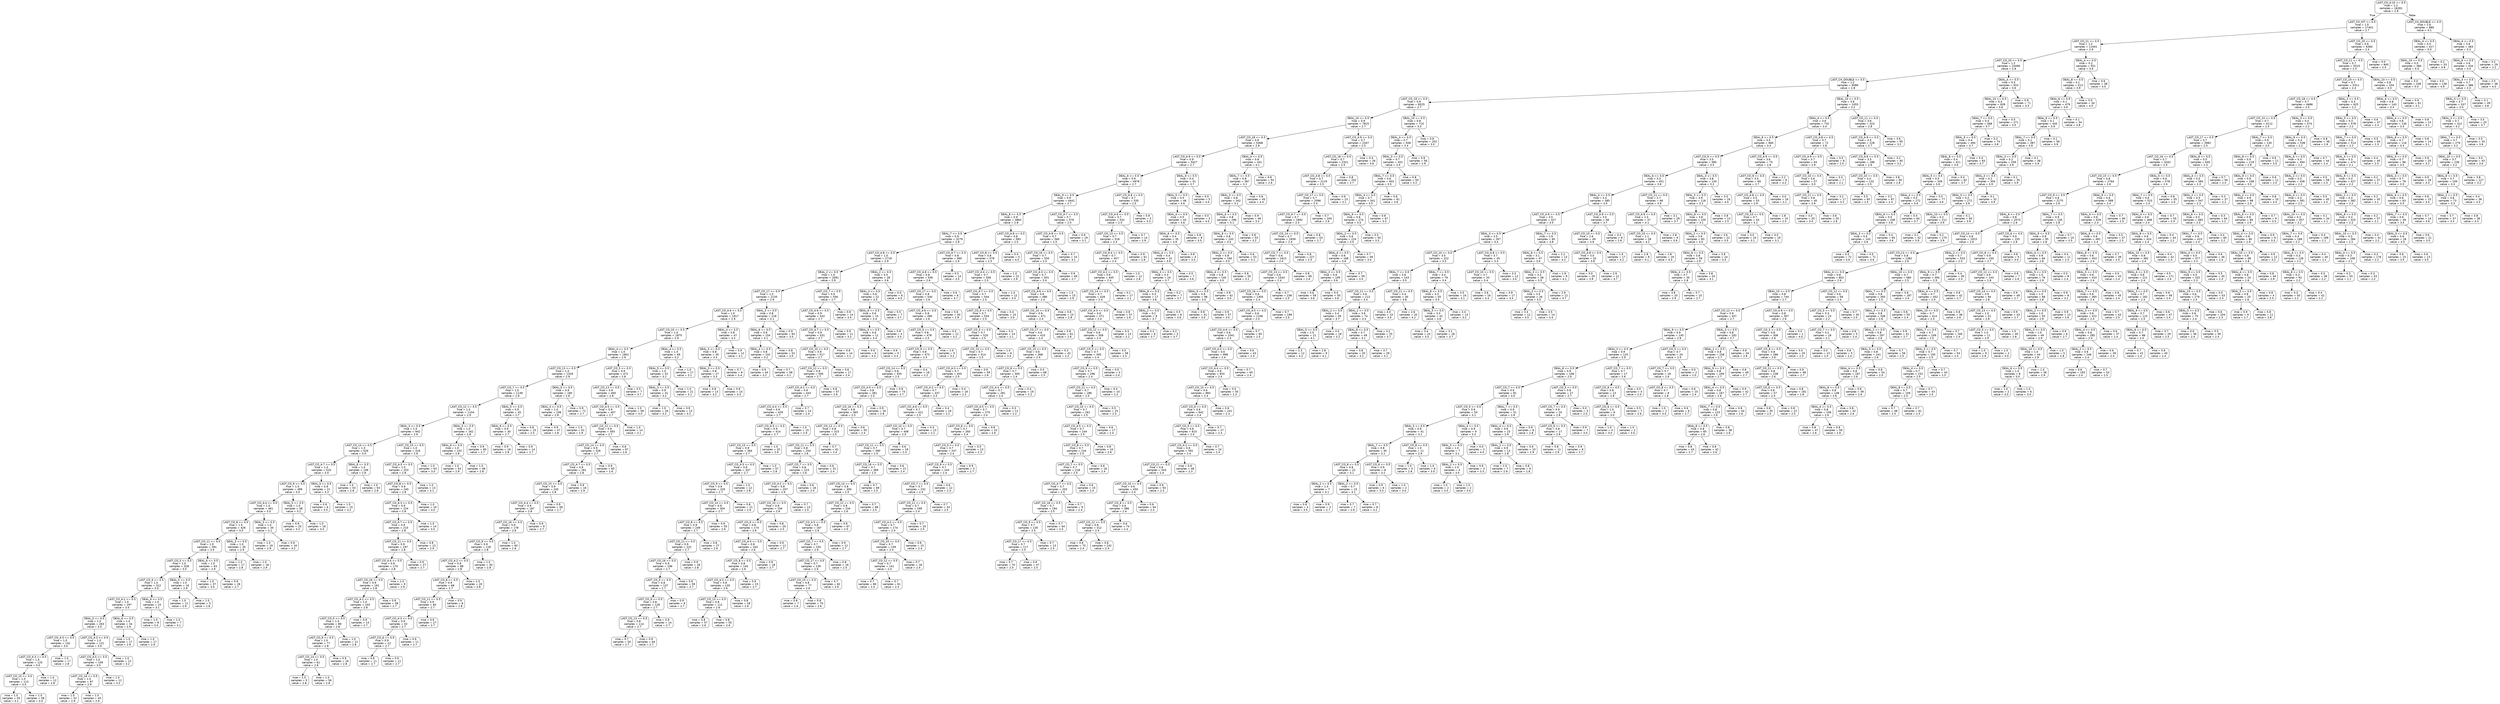 digraph Tree {
node [shape=box, style="rounded", color="black", fontname=helvetica] ;
edge [fontname=helvetica] ;
0 [label="LAST_CO_A-10 <= 0.5\nmse = 1.2\nsamples = 18281\nvalue = 2.8"] ;
1 [label="LAST_CH_HIT <= 0.5\nmse = 1.0\nsamples = 17401\nvalue = 2.7"] ;
0 -> 1 [labeldistance=2.5, labelangle=45, headlabel="True"] ;
2 [label="LAST_CO_21 <= 0.5\nmse = 1.2\nsamples = 11041\nvalue = 2.9"] ;
1 -> 2 ;
3 [label="LAST_CO_20 <= 0.5\nmse = 1.2\nsamples = 10490\nvalue = 2.8"] ;
2 -> 3 ;
4 [label="LAST_CH_DOUBLE <= 0.5\nmse = 1.2\nsamples = 9580\nvalue = 2.8"] ;
3 -> 4 ;
5 [label="LAST_CO_19 <= 0.5\nmse = 0.9\nsamples = 8525\nvalue = 2.7"] ;
4 -> 5 ;
6 [label="DEAL_10 <= 0.5\nmse = 0.9\nsamples = 7815\nvalue = 2.7"] ;
5 -> 6 ;
7 [label="LAST_CO_18 <= 0.5\nmse = 0.9\nsamples = 5468\nvalue = 2.8"] ;
6 -> 7 ;
8 [label="LAST_CO_A-9 <= 0.5\nmse = 0.9\nsamples = 5027\nvalue = 2.7"] ;
7 -> 8 ;
9 [label="DEAL_A <= 0.5\nmse = 0.9\nsamples = 4976\nvalue = 2.7"] ;
8 -> 9 ;
10 [label="DEAL_9 <= 0.5\nmse = 0.9\nsamples = 4441\nvalue = 2.7"] ;
9 -> 10 ;
11 [label="DEAL_8 <= 0.5\nmse = 0.9\nsamples = 3862\nvalue = 2.8"] ;
10 -> 11 ;
12 [label="DEAL_7 <= 0.5\nmse = 0.9\nsamples = 3279\nvalue = 2.8"] ;
11 -> 12 ;
13 [label="LAST_CO_A-8 <= 0.5\nmse = 1.0\nsamples = 2719\nvalue = 2.9"] ;
12 -> 13 ;
14 [label="DEAL_2 <= 0.5\nmse = 1.0\nsamples = 2691\nvalue = 2.9"] ;
13 -> 14 ;
15 [label="LAST_CO_17 <= 0.5\nmse = 1.0\nsamples = 2135\nvalue = 2.9"] ;
14 -> 15 ;
16 [label="LAST_CO_A-6 <= 0.5\nmse = 1.0\nsamples = 1917\nvalue = 2.9"] ;
15 -> 16 ;
17 [label="LAST_CO_10 <= 0.5\nmse = 1.0\nsamples = 1870\nvalue = 2.9"] ;
16 -> 17 ;
18 [label="DEAL_4 <= 0.5\nmse = 1.0\nsamples = 1801\nvalue = 2.9"] ;
17 -> 18 ;
19 [label="LAST_CO_13 <= 0.5\nmse = 1.0\nsamples = 1329\nvalue = 2.9"] ;
18 -> 19 ;
20 [label="LAST_CO_7 <= 0.5\nmse = 1.0\nsamples = 1149\nvalue = 2.9"] ;
19 -> 20 ;
21 [label="LAST_CO_12 <= 0.5\nmse = 1.0\nsamples = 1104\nvalue = 2.9"] ;
20 -> 21 ;
22 [label="DEAL_3 <= 0.5\nmse = 1.0\nsamples = 942\nvalue = 2.9"] ;
21 -> 22 ;
23 [label="LAST_CO_14 <= 0.5\nmse = 1.0\nsamples = 626\nvalue = 3.0"] ;
22 -> 23 ;
24 [label="LAST_CO_A-7 <= 0.5\nmse = 1.0\nsamples = 520\nvalue = 3.0"] ;
23 -> 24 ;
25 [label="LAST_CO_9 <= 0.5\nmse = 1.0\nsamples = 499\nvalue = 3.0"] ;
24 -> 25 ;
26 [label="LAST_CO_A-4 <= 0.5\nmse = 1.0\nsamples = 461\nvalue = 3.0"] ;
25 -> 26 ;
27 [label="LAST_CO_8 <= 0.5\nmse = 1.0\nsamples = 426\nvalue = 3.0"] ;
26 -> 27 ;
28 [label="LAST_CO_11 <= 0.5\nmse = 1.0\nsamples = 391\nvalue = 3.0"] ;
27 -> 28 ;
29 [label="LAST_CO_5 <= 0.5\nmse = 1.0\nsamples = 328\nvalue = 3.0"] ;
28 -> 29 ;
30 [label="LAST_CO_6 <= 0.5\nmse = 1.0\nsamples = 312\nvalue = 3.0"] ;
29 -> 30 ;
31 [label="LAST_CO_A-2 <= 0.5\nmse = 1.0\nsamples = 297\nvalue = 3.0"] ;
30 -> 31 ;
32 [label="DEAL_5 <= 0.5\nmse = 1.0\nsamples = 263\nvalue = 3.0"] ;
31 -> 32 ;
33 [label="LAST_CO_A-5 <= 0.5\nmse = 1.0\nsamples = 142\nvalue = 3.0"] ;
32 -> 33 ;
34 [label="LAST_CO_A-3 <= 0.5\nmse = 1.0\nsamples = 125\nvalue = 3.0"] ;
33 -> 34 ;
35 [label="LAST_CO_15 <= 0.5\nmse = 1.0\nsamples = 113\nvalue = 3.0"] ;
34 -> 35 ;
36 [label="mse = 1.0\nsamples = 55\nvalue = 3.1"] ;
35 -> 36 ;
37 [label="mse = 1.0\nsamples = 58\nvalue = 3.0"] ;
35 -> 37 ;
38 [label="mse = 1.0\nsamples = 12\nvalue = 2.8"] ;
34 -> 38 ;
39 [label="mse = 1.0\nsamples = 17\nvalue = 2.8"] ;
33 -> 39 ;
40 [label="LAST_CO_A-3 <= 0.5\nmse = 1.0\nsamples = 121\nvalue = 3.0"] ;
32 -> 40 ;
41 [label="LAST_CO_A-5 <= 0.5\nmse = 1.0\nsamples = 109\nvalue = 3.0"] ;
40 -> 41 ;
42 [label="LAST_CO_16 <= 0.5\nmse = 1.0\nsamples = 97\nvalue = 2.9"] ;
41 -> 42 ;
43 [label="mse = 1.0\nsamples = 52\nvalue = 2.9"] ;
42 -> 43 ;
44 [label="mse = 1.0\nsamples = 45\nvalue = 2.9"] ;
42 -> 44 ;
45 [label="mse = 1.0\nsamples = 12\nvalue = 3.2"] ;
41 -> 45 ;
46 [label="mse = 1.0\nsamples = 12\nvalue = 3.2"] ;
40 -> 46 ;
47 [label="DEAL_6 <= 0.5\nmse = 1.0\nsamples = 34\nvalue = 2.9"] ;
31 -> 47 ;
48 [label="mse = 1.0\nsamples = 17\nvalue = 2.9"] ;
47 -> 48 ;
49 [label="mse = 1.0\nsamples = 17\nvalue = 2.9"] ;
47 -> 49 ;
50 [label="DEAL_6 <= 0.5\nmse = 1.0\nsamples = 15\nvalue = 3.1"] ;
30 -> 50 ;
51 [label="mse = 1.0\nsamples = 8\nvalue = 3.0"] ;
50 -> 51 ;
52 [label="mse = 1.0\nsamples = 7\nvalue = 3.1"] ;
50 -> 52 ;
53 [label="DEAL_5 <= 0.5\nmse = 1.0\nsamples = 16\nvalue = 2.9"] ;
29 -> 53 ;
54 [label="mse = 1.0\nsamples = 11\nvalue = 2.9"] ;
53 -> 54 ;
55 [label="mse = 1.0\nsamples = 5\nvalue = 2.8"] ;
53 -> 55 ;
56 [label="DEAL_6 <= 0.5\nmse = 1.0\nsamples = 63\nvalue = 2.9"] ;
28 -> 56 ;
57 [label="mse = 1.0\nsamples = 37\nvalue = 3.0"] ;
56 -> 57 ;
58 [label="mse = 0.9\nsamples = 26\nvalue = 2.7"] ;
56 -> 58 ;
59 [label="DEAL_5 <= 0.5\nmse = 1.0\nsamples = 35\nvalue = 2.9"] ;
27 -> 59 ;
60 [label="mse = 1.0\nsamples = 17\nvalue = 2.8"] ;
59 -> 60 ;
61 [label="mse = 1.0\nsamples = 18\nvalue = 2.9"] ;
59 -> 61 ;
62 [label="DEAL_5 <= 0.5\nmse = 1.0\nsamples = 35\nvalue = 3.1"] ;
26 -> 62 ;
63 [label="mse = 1.0\nsamples = 19\nvalue = 2.9"] ;
62 -> 63 ;
64 [label="mse = 0.9\nsamples = 16\nvalue = 3.2"] ;
62 -> 64 ;
65 [label="DEAL_5 <= 0.5\nmse = 1.0\nsamples = 38\nvalue = 3.2"] ;
25 -> 65 ;
66 [label="mse = 0.9\nsamples = 20\nvalue = 3.3"] ;
65 -> 66 ;
67 [label="mse = 1.0\nsamples = 18\nvalue = 3.0"] ;
65 -> 67 ;
68 [label="DEAL_5 <= 0.5\nmse = 0.9\nsamples = 21\nvalue = 3.3"] ;
24 -> 68 ;
69 [label="mse = 0.6\nsamples = 6\nvalue = 3.5"] ;
68 -> 69 ;
70 [label="mse = 1.0\nsamples = 15\nvalue = 3.2"] ;
68 -> 70 ;
71 [label="DEAL_6 <= 0.5\nmse = 1.0\nsamples = 106\nvalue = 2.8"] ;
23 -> 71 ;
72 [label="mse = 1.0\nsamples = 53\nvalue = 2.8"] ;
71 -> 72 ;
73 [label="mse = 1.0\nsamples = 53\nvalue = 2.8"] ;
71 -> 73 ;
74 [label="LAST_CO_15 <= 0.5\nmse = 1.0\nsamples = 316\nvalue = 2.9"] ;
22 -> 74 ;
75 [label="LAST_CO_A-5 <= 0.5\nmse = 1.0\nsamples = 253\nvalue = 2.8"] ;
74 -> 75 ;
76 [label="LAST_CO_8 <= 0.5\nmse = 0.9\nsamples = 240\nvalue = 2.8"] ;
75 -> 76 ;
77 [label="LAST_CO_A-3 <= 0.5\nmse = 0.9\nsamples = 224\nvalue = 2.8"] ;
76 -> 77 ;
78 [label="LAST_CO_A-7 <= 0.5\nmse = 0.9\nsamples = 210\nvalue = 2.8"] ;
77 -> 78 ;
79 [label="LAST_CO_11 <= 0.5\nmse = 0.9\nsamples = 197\nvalue = 2.8"] ;
78 -> 79 ;
80 [label="LAST_CO_A-4 <= 0.5\nmse = 0.9\nsamples = 170\nvalue = 2.8"] ;
79 -> 80 ;
81 [label="LAST_CO_16 <= 0.5\nmse = 0.9\nsamples = 161\nvalue = 2.8"] ;
80 -> 81 ;
82 [label="LAST_CO_A-2 <= 0.5\nmse = 1.0\nsamples = 103\nvalue = 2.8"] ;
81 -> 82 ;
83 [label="LAST_CO_5 <= 0.5\nmse = 1.0\nsamples = 89\nvalue = 2.8"] ;
82 -> 83 ;
84 [label="LAST_CO_9 <= 0.5\nmse = 1.0\nsamples = 77\nvalue = 2.8"] ;
83 -> 84 ;
85 [label="LAST_CO_14 <= 0.5\nmse = 1.0\nsamples = 61\nvalue = 2.8"] ;
84 -> 85 ;
86 [label="mse = 1.0\nsamples = 5\nvalue = 2.8"] ;
85 -> 86 ;
87 [label="mse = 1.0\nsamples = 56\nvalue = 2.8"] ;
85 -> 87 ;
88 [label="mse = 0.9\nsamples = 16\nvalue = 2.8"] ;
84 -> 88 ;
89 [label="mse = 1.0\nsamples = 12\nvalue = 2.8"] ;
83 -> 89 ;
90 [label="mse = 0.9\nsamples = 14\nvalue = 2.7"] ;
82 -> 90 ;
91 [label="mse = 0.9\nsamples = 58\nvalue = 2.7"] ;
81 -> 91 ;
92 [label="mse = 1.0\nsamples = 9\nvalue = 2.9"] ;
80 -> 92 ;
93 [label="mse = 0.9\nsamples = 27\nvalue = 2.7"] ;
79 -> 93 ;
94 [label="mse = 0.8\nsamples = 13\nvalue = 2.9"] ;
78 -> 94 ;
95 [label="mse = 1.0\nsamples = 14\nvalue = 3.0"] ;
77 -> 95 ;
96 [label="mse = 1.0\nsamples = 16\nvalue = 3.0"] ;
76 -> 96 ;
97 [label="mse = 1.0\nsamples = 13\nvalue = 3.1"] ;
75 -> 97 ;
98 [label="mse = 1.0\nsamples = 63\nvalue = 3.0"] ;
74 -> 98 ;
99 [label="DEAL_5 <= 0.5\nmse = 1.0\nsamples = 162\nvalue = 2.8"] ;
21 -> 99 ;
100 [label="DEAL_6 <= 0.5\nmse = 1.0\nsamples = 102\nvalue = 2.8"] ;
99 -> 100 ;
101 [label="mse = 1.0\nsamples = 54\nvalue = 2.9"] ;
100 -> 101 ;
102 [label="mse = 1.0\nsamples = 48\nvalue = 2.8"] ;
100 -> 102 ;
103 [label="mse = 0.9\nsamples = 60\nvalue = 2.7"] ;
99 -> 103 ;
104 [label="DEAL_5 <= 0.5\nmse = 0.9\nsamples = 45\nvalue = 2.7"] ;
20 -> 104 ;
105 [label="DEAL_6 <= 0.5\nmse = 0.9\nsamples = 30\nvalue = 2.7"] ;
104 -> 105 ;
106 [label="mse = 0.9\nsamples = 16\nvalue = 2.8"] ;
105 -> 106 ;
107 [label="mse = 0.9\nsamples = 14\nvalue = 2.7"] ;
105 -> 107 ;
108 [label="mse = 0.8\nsamples = 15\nvalue = 2.5"] ;
104 -> 108 ;
109 [label="DEAL_5 <= 0.5\nmse = 0.9\nsamples = 180\nvalue = 2.8"] ;
19 -> 109 ;
110 [label="DEAL_3 <= 0.5\nmse = 1.0\nsamples = 108\nvalue = 2.8"] ;
109 -> 110 ;
111 [label="mse = 0.9\nsamples = 47\nvalue = 2.8"] ;
110 -> 111 ;
112 [label="mse = 1.0\nsamples = 61\nvalue = 2.9"] ;
110 -> 112 ;
113 [label="mse = 0.9\nsamples = 72\nvalue = 2.7"] ;
109 -> 113 ;
114 [label="LAST_CO_5 <= 0.5\nmse = 0.9\nsamples = 472\nvalue = 2.8"] ;
18 -> 114 ;
115 [label="LAST_CO_13 <= 0.5\nmse = 0.9\nsamples = 465\nvalue = 2.8"] ;
114 -> 115 ;
116 [label="LAST_CO_A-5 <= 0.5\nmse = 0.9\nsamples = 407\nvalue = 2.7"] ;
115 -> 116 ;
117 [label="LAST_CO_12 <= 0.5\nmse = 0.9\nsamples = 393\nvalue = 2.7"] ;
116 -> 117 ;
118 [label="LAST_CO_14 <= 0.5\nmse = 0.9\nsamples = 326\nvalue = 2.7"] ;
117 -> 118 ;
119 [label="LAST_CO_A-7 <= 0.5\nmse = 0.9\nsamples = 261\nvalue = 2.8"] ;
118 -> 119 ;
120 [label="LAST_CO_15 <= 0.5\nmse = 0.9\nsamples = 245\nvalue = 2.8"] ;
119 -> 120 ;
121 [label="LAST_CO_A-4 <= 0.5\nmse = 0.9\nsamples = 187\nvalue = 2.8"] ;
120 -> 121 ;
122 [label="LAST_CO_16 <= 0.5\nmse = 0.9\nsamples = 178\nvalue = 2.8"] ;
121 -> 122 ;
123 [label="LAST_CO_9 <= 0.5\nmse = 0.9\nsamples = 118\nvalue = 2.8"] ;
122 -> 123 ;
124 [label="LAST_CO_A-2 <= 0.5\nmse = 0.9\nsamples = 88\nvalue = 2.8"] ;
123 -> 124 ;
125 [label="LAST_CO_8 <= 0.5\nmse = 0.9\nsamples = 68\nvalue = 2.7"] ;
124 -> 125 ;
126 [label="LAST_CO_11 <= 0.5\nmse = 0.9\nsamples = 60\nvalue = 2.7"] ;
125 -> 126 ;
127 [label="LAST_CO_A-3 <= 0.5\nmse = 0.9\nsamples = 33\nvalue = 2.7"] ;
126 -> 127 ;
128 [label="LAST_CO_6 <= 0.5\nmse = 0.9\nsamples = 22\nvalue = 2.7"] ;
127 -> 128 ;
129 [label="mse = 0.9\nsamples = 11\nvalue = 2.7"] ;
128 -> 129 ;
130 [label="mse = 0.9\nsamples = 11\nvalue = 2.7"] ;
128 -> 130 ;
131 [label="mse = 0.9\nsamples = 11\nvalue = 2.7"] ;
127 -> 131 ;
132 [label="mse = 0.9\nsamples = 27\nvalue = 2.7"] ;
126 -> 132 ;
133 [label="mse = 0.9\nsamples = 8\nvalue = 2.8"] ;
125 -> 133 ;
134 [label="mse = 1.0\nsamples = 20\nvalue = 2.8"] ;
124 -> 134 ;
135 [label="mse = 1.0\nsamples = 30\nvalue = 2.8"] ;
123 -> 135 ;
136 [label="mse = 1.0\nsamples = 60\nvalue = 2.8"] ;
122 -> 136 ;
137 [label="mse = 0.9\nsamples = 9\nvalue = 2.7"] ;
121 -> 137 ;
138 [label="mse = 0.9\nsamples = 58\nvalue = 2.7"] ;
120 -> 138 ;
139 [label="mse = 0.9\nsamples = 16\nvalue = 2.9"] ;
119 -> 139 ;
140 [label="mse = 0.9\nsamples = 65\nvalue = 2.6"] ;
118 -> 140 ;
141 [label="mse = 0.8\nsamples = 67\nvalue = 2.6"] ;
117 -> 141 ;
142 [label="mse = 1.0\nsamples = 14\nvalue = 3.1"] ;
116 -> 142 ;
143 [label="mse = 1.0\nsamples = 58\nvalue = 3.0"] ;
115 -> 143 ;
144 [label="mse = 0.5\nsamples = 7\nvalue = 3.7"] ;
114 -> 144 ;
145 [label="DEAL_4 <= 0.5\nmse = 1.0\nsamples = 69\nvalue = 3.2"] ;
17 -> 145 ;
146 [label="DEAL_5 <= 0.5\nmse = 1.0\nsamples = 52\nvalue = 3.2"] ;
145 -> 146 ;
147 [label="DEAL_3 <= 0.5\nmse = 0.9\nsamples = 31\nvalue = 3.2"] ;
146 -> 147 ;
148 [label="mse = 1.0\nsamples = 18\nvalue = 3.2"] ;
147 -> 148 ;
149 [label="mse = 0.9\nsamples = 13\nvalue = 3.2"] ;
147 -> 149 ;
150 [label="mse = 1.0\nsamples = 21\nvalue = 3.1"] ;
146 -> 150 ;
151 [label="mse = 1.0\nsamples = 17\nvalue = 3.1"] ;
145 -> 151 ;
152 [label="DEAL_4 <= 0.5\nmse = 0.8\nsamples = 47\nvalue = 3.2"] ;
16 -> 152 ;
153 [label="DEAL_5 <= 0.5\nmse = 0.8\nsamples = 35\nvalue = 3.3"] ;
152 -> 153 ;
154 [label="DEAL_3 <= 0.5\nmse = 0.8\nsamples = 27\nvalue = 3.3"] ;
153 -> 154 ;
155 [label="mse = 0.8\nsamples = 13\nvalue = 3.2"] ;
154 -> 155 ;
156 [label="mse = 0.8\nsamples = 14\nvalue = 3.3"] ;
154 -> 156 ;
157 [label="mse = 0.7\nsamples = 8\nvalue = 3.4"] ;
153 -> 157 ;
158 [label="mse = 0.9\nsamples = 12\nvalue = 3.1"] ;
152 -> 158 ;
159 [label="DEAL_5 <= 0.5\nmse = 0.8\nsamples = 218\nvalue = 3.1"] ;
15 -> 159 ;
160 [label="DEAL_6 <= 0.5\nmse = 0.8\nsamples = 154\nvalue = 3.1"] ;
159 -> 160 ;
161 [label="DEAL_4 <= 0.5\nmse = 0.8\nsamples = 102\nvalue = 3.2"] ;
160 -> 161 ;
162 [label="mse = 0.9\nsamples = 44\nvalue = 3.2"] ;
161 -> 162 ;
163 [label="mse = 0.7\nsamples = 58\nvalue = 3.1"] ;
161 -> 163 ;
164 [label="mse = 0.8\nsamples = 52\nvalue = 3.0"] ;
160 -> 164 ;
165 [label="mse = 0.9\nsamples = 64\nvalue = 3.0"] ;
159 -> 165 ;
166 [label="LAST_CO_7 <= 0.5\nmse = 0.9\nsamples = 556\nvalue = 2.7"] ;
14 -> 166 ;
167 [label="LAST_CO_A-6 <= 0.5\nmse = 0.9\nsamples = 542\nvalue = 2.7"] ;
166 -> 167 ;
168 [label="LAST_CO_A-7 <= 0.5\nmse = 0.9\nsamples = 531\nvalue = 2.7"] ;
167 -> 168 ;
169 [label="LAST_CO_10 <= 0.5\nmse = 0.9\nsamples = 517\nvalue = 2.7"] ;
168 -> 169 ;
170 [label="LAST_CO_12 <= 0.5\nmse = 0.9\nsamples = 500\nvalue = 2.7"] ;
169 -> 170 ;
171 [label="LAST_CO_A-2 <= 0.5\nmse = 0.9\nsamples = 443\nvalue = 2.7"] ;
170 -> 171 ;
172 [label="LAST_CO_A-4 <= 0.5\nmse = 0.9\nsamples = 429\nvalue = 2.7"] ;
171 -> 172 ;
173 [label="LAST_CO_A-5 <= 0.5\nmse = 0.9\nsamples = 414\nvalue = 2.7"] ;
172 -> 173 ;
174 [label="LAST_CO_15 <= 0.5\nmse = 0.9\nsamples = 394\nvalue = 2.7"] ;
173 -> 174 ;
175 [label="LAST_CO_A-3 <= 0.5\nmse = 0.9\nsamples = 337\nvalue = 2.7"] ;
174 -> 175 ;
176 [label="LAST_CO_9 <= 0.5\nmse = 0.9\nsamples = 325\nvalue = 2.7"] ;
175 -> 176 ;
177 [label="LAST_CO_14 <= 0.5\nmse = 0.9\nsamples = 304\nvalue = 2.7"] ;
176 -> 177 ;
178 [label="LAST_CO_8 <= 0.5\nmse = 0.9\nsamples = 249\nvalue = 2.7"] ;
177 -> 178 ;
179 [label="LAST_CO_11 <= 0.5\nmse = 0.9\nsamples = 222\nvalue = 2.7"] ;
178 -> 179 ;
180 [label="LAST_CO_16 <= 0.5\nmse = 0.9\nsamples = 196\nvalue = 2.7"] ;
179 -> 180 ;
181 [label="LAST_CO_5 <= 0.5\nmse = 0.8\nsamples = 137\nvalue = 2.7"] ;
180 -> 181 ;
182 [label="LAST_CO_6 <= 0.5\nmse = 0.8\nsamples = 128\nvalue = 2.7"] ;
181 -> 182 ;
183 [label="LAST_CO_13 <= 0.5\nmse = 0.8\nsamples = 114\nvalue = 2.7"] ;
182 -> 183 ;
184 [label="mse = 0.7\nsamples = 50\nvalue = 2.7"] ;
183 -> 184 ;
185 [label="mse = 0.9\nsamples = 64\nvalue = 2.7"] ;
183 -> 185 ;
186 [label="mse = 0.9\nsamples = 14\nvalue = 2.7"] ;
182 -> 186 ;
187 [label="mse = 0.9\nsamples = 9\nvalue = 2.7"] ;
181 -> 187 ;
188 [label="mse = 0.9\nsamples = 59\nvalue = 2.7"] ;
180 -> 188 ;
189 [label="mse = 0.9\nsamples = 26\nvalue = 2.8"] ;
179 -> 189 ;
190 [label="mse = 0.8\nsamples = 27\nvalue = 2.6"] ;
178 -> 190 ;
191 [label="mse = 0.9\nsamples = 55\nvalue = 2.6"] ;
177 -> 191 ;
192 [label="mse = 0.8\nsamples = 21\nvalue = 2.6"] ;
176 -> 192 ;
193 [label="mse = 1.0\nsamples = 12\nvalue = 2.8"] ;
175 -> 193 ;
194 [label="mse = 1.0\nsamples = 57\nvalue = 2.8"] ;
174 -> 194 ;
195 [label="mse = 1.0\nsamples = 20\nvalue = 2.9"] ;
173 -> 195 ;
196 [label="mse = 1.0\nsamples = 15\nvalue = 2.9"] ;
172 -> 196 ;
197 [label="mse = 0.7\nsamples = 14\nvalue = 2.4"] ;
171 -> 197 ;
198 [label="mse = 0.8\nsamples = 57\nvalue = 2.6"] ;
170 -> 198 ;
199 [label="mse = 0.6\nsamples = 17\nvalue = 2.4"] ;
169 -> 199 ;
200 [label="mse = 0.8\nsamples = 14\nvalue = 3.1"] ;
168 -> 200 ;
201 [label="mse = 0.9\nsamples = 11\nvalue = 3.3"] ;
167 -> 201 ;
202 [label="mse = 0.8\nsamples = 14\nvalue = 3.4"] ;
166 -> 202 ;
203 [label="DEAL_2 <= 0.5\nmse = 0.5\nsamples = 28\nvalue = 3.6"] ;
13 -> 203 ;
204 [label="DEAL_3 <= 0.5\nmse = 0.6\nsamples = 22\nvalue = 3.5"] ;
203 -> 204 ;
205 [label="DEAL_6 <= 0.5\nmse = 0.6\nsamples = 15\nvalue = 3.4"] ;
204 -> 205 ;
206 [label="DEAL_5 <= 0.5\nmse = 0.6\nsamples = 11\nvalue = 3.4"] ;
205 -> 206 ;
207 [label="mse = 0.6\nsamples = 6\nvalue = 3.3"] ;
206 -> 207 ;
208 [label="mse = 0.6\nsamples = 5\nvalue = 3.4"] ;
206 -> 208 ;
209 [label="mse = 0.8\nsamples = 4\nvalue = 3.5"] ;
205 -> 209 ;
210 [label="mse = 0.5\nsamples = 7\nvalue = 3.7"] ;
204 -> 210 ;
211 [label="mse = 0.0\nsamples = 6\nvalue = 4.0"] ;
203 -> 211 ;
212 [label="LAST_CO_A-7 <= 0.5\nmse = 0.8\nsamples = 560\nvalue = 2.6"] ;
12 -> 212 ;
213 [label="LAST_CO_A-8 <= 0.5\nmse = 0.8\nsamples = 546\nvalue = 2.6"] ;
212 -> 213 ;
214 [label="LAST_CO_17 <= 0.5\nmse = 0.8\nsamples = 540\nvalue = 2.6"] ;
213 -> 214 ;
215 [label="LAST_CO_A-6 <= 0.5\nmse = 0.8\nsamples = 490\nvalue = 2.6"] ;
214 -> 215 ;
216 [label="LAST_CO_5 <= 0.5\nmse = 0.8\nsamples = 478\nvalue = 2.5"] ;
215 -> 216 ;
217 [label="LAST_CO_9 <= 0.5\nmse = 0.8\nsamples = 473\nvalue = 2.5"] ;
216 -> 217 ;
218 [label="LAST_CO_14 <= 0.5\nmse = 0.8\nsamples = 455\nvalue = 2.5"] ;
217 -> 218 ;
219 [label="LAST_CO_A-5 <= 0.5\nmse = 0.8\nsamples = 381\nvalue = 2.5"] ;
218 -> 219 ;
220 [label="LAST_CO_16 <= 0.5\nmse = 0.8\nsamples = 365\nvalue = 2.5"] ;
219 -> 220 ;
221 [label="LAST_CO_12 <= 0.5\nmse = 0.8\nsamples = 315\nvalue = 2.5"] ;
220 -> 221 ;
222 [label="LAST_CO_11 <= 0.5\nmse = 0.8\nsamples = 254\nvalue = 2.6"] ;
221 -> 222 ;
223 [label="LAST_CO_7 <= 0.5\nmse = 0.8\nsamples = 223\nvalue = 2.6"] ;
222 -> 223 ;
224 [label="LAST_CO_A-2 <= 0.5\nmse = 0.8\nsamples = 207\nvalue = 2.6"] ;
223 -> 224 ;
225 [label="LAST_CO_10 <= 0.5\nmse = 0.8\nsamples = 194\nvalue = 2.6"] ;
224 -> 225 ;
226 [label="LAST_CO_6 <= 0.5\nmse = 0.8\nsamples = 174\nvalue = 2.6"] ;
225 -> 226 ;
227 [label="LAST_CO_A-4 <= 0.5\nmse = 0.8\nsamples = 163\nvalue = 2.6"] ;
226 -> 227 ;
228 [label="LAST_CO_8 <= 0.5\nmse = 0.8\nsamples = 145\nvalue = 2.6"] ;
227 -> 228 ;
229 [label="LAST_CO_A-3 <= 0.5\nmse = 0.8\nsamples = 130\nvalue = 2.6"] ;
228 -> 229 ;
230 [label="LAST_CO_13 <= 0.5\nmse = 0.8\nsamples = 112\nvalue = 2.6"] ;
229 -> 230 ;
231 [label="mse = 0.8\nsamples = 57\nvalue = 2.6"] ;
230 -> 231 ;
232 [label="mse = 0.8\nsamples = 55\nvalue = 2.6"] ;
230 -> 232 ;
233 [label="mse = 0.8\nsamples = 18\nvalue = 2.6"] ;
229 -> 233 ;
234 [label="mse = 0.9\nsamples = 15\nvalue = 2.7"] ;
228 -> 234 ;
235 [label="mse = 0.9\nsamples = 18\nvalue = 2.7"] ;
227 -> 235 ;
236 [label="mse = 0.9\nsamples = 11\nvalue = 2.7"] ;
226 -> 236 ;
237 [label="mse = 0.8\nsamples = 20\nvalue = 2.5"] ;
225 -> 237 ;
238 [label="mse = 0.7\nsamples = 13\nvalue = 2.5"] ;
224 -> 238 ;
239 [label="mse = 0.6\nsamples = 16\nvalue = 2.4"] ;
223 -> 239 ;
240 [label="mse = 0.6\nsamples = 31\nvalue = 2.4"] ;
222 -> 240 ;
241 [label="mse = 0.7\nsamples = 61\nvalue = 2.4"] ;
221 -> 241 ;
242 [label="mse = 0.6\nsamples = 50\nvalue = 2.4"] ;
220 -> 242 ;
243 [label="mse = 0.9\nsamples = 16\nvalue = 2.8"] ;
219 -> 243 ;
244 [label="mse = 0.9\nsamples = 74\nvalue = 2.7"] ;
218 -> 244 ;
245 [label="mse = 0.4\nsamples = 18\nvalue = 2.2"] ;
217 -> 245 ;
246 [label="mse = 1.0\nsamples = 5\nvalue = 3.2"] ;
216 -> 246 ;
247 [label="mse = 0.5\nsamples = 12\nvalue = 3.2"] ;
215 -> 247 ;
248 [label="mse = 0.6\nsamples = 50\nvalue = 2.9"] ;
214 -> 248 ;
249 [label="mse = 0.6\nsamples = 6\nvalue = 3.7"] ;
213 -> 249 ;
250 [label="mse = 0.5\nsamples = 14\nvalue = 3.5"] ;
212 -> 250 ;
251 [label="LAST_CO_A-8 <= 0.5\nmse = 0.8\nsamples = 583\nvalue = 2.5"] ;
11 -> 251 ;
252 [label="LAST_CO_8 <= 0.5\nmse = 0.8\nsamples = 578\nvalue = 2.5"] ;
251 -> 252 ;
253 [label="LAST_CO_A-4 <= 0.5\nmse = 0.7\nsamples = 556\nvalue = 2.5"] ;
252 -> 253 ;
254 [label="LAST_CO_A-7 <= 0.5\nmse = 0.7\nsamples = 544\nvalue = 2.5"] ;
253 -> 254 ;
255 [label="LAST_CO_9 <= 0.5\nmse = 0.7\nsamples = 534\nvalue = 2.5"] ;
254 -> 255 ;
256 [label="LAST_CO_5 <= 0.5\nmse = 0.7\nsamples = 520\nvalue = 2.5"] ;
255 -> 256 ;
257 [label="LAST_CO_13 <= 0.5\nmse = 0.7\nsamples = 514\nvalue = 2.5"] ;
256 -> 257 ;
258 [label="LAST_CO_A-3 <= 0.5\nmse = 0.7\nsamples = 455\nvalue = 2.5"] ;
257 -> 258 ;
259 [label="LAST_CO_A-2 <= 0.5\nmse = 0.7\nsamples = 437\nvalue = 2.5"] ;
258 -> 259 ;
260 [label="LAST_CO_A-6 <= 0.5\nmse = 0.7\nsamples = 421\nvalue = 2.5"] ;
259 -> 260 ;
261 [label="LAST_CO_10 <= 0.5\nmse = 0.7\nsamples = 408\nvalue = 2.5"] ;
260 -> 261 ;
262 [label="LAST_CO_11 <= 0.5\nmse = 0.7\nsamples = 390\nvalue = 2.5"] ;
261 -> 262 ;
263 [label="LAST_CO_16 <= 0.5\nmse = 0.7\nsamples = 369\nvalue = 2.5"] ;
262 -> 263 ;
264 [label="LAST_CO_14 <= 0.5\nmse = 0.8\nsamples = 300\nvalue = 2.5"] ;
263 -> 264 ;
265 [label="LAST_CO_12 <= 0.5\nmse = 0.8\nsamples = 234\nvalue = 2.6"] ;
264 -> 265 ;
266 [label="LAST_CO_A-5 <= 0.5\nmse = 0.8\nsamples = 167\nvalue = 2.6"] ;
265 -> 266 ;
267 [label="LAST_CO_7 <= 0.5\nmse = 0.7\nsamples = 155\nvalue = 2.6"] ;
266 -> 267 ;
268 [label="LAST_CO_17 <= 0.5\nmse = 0.7\nsamples = 139\nvalue = 2.6"] ;
267 -> 268 ;
269 [label="LAST_CO_15 <= 0.5\nmse = 0.8\nsamples = 77\nvalue = 2.6"] ;
268 -> 269 ;
270 [label="mse = 0.8\nsamples = 7\nvalue = 2.6"] ;
269 -> 270 ;
271 [label="mse = 0.8\nsamples = 70\nvalue = 2.6"] ;
269 -> 271 ;
272 [label="mse = 0.7\nsamples = 62\nvalue = 2.6"] ;
268 -> 272 ;
273 [label="mse = 0.8\nsamples = 16\nvalue = 2.5"] ;
267 -> 273 ;
274 [label="mse = 0.9\nsamples = 12\nvalue = 2.7"] ;
266 -> 274 ;
275 [label="mse = 0.8\nsamples = 67\nvalue = 2.5"] ;
265 -> 275 ;
276 [label="mse = 0.7\nsamples = 66\nvalue = 2.5"] ;
264 -> 276 ;
277 [label="mse = 0.7\nsamples = 69\nvalue = 2.5"] ;
263 -> 277 ;
278 [label="mse = 0.6\nsamples = 21\nvalue = 2.4"] ;
262 -> 278 ;
279 [label="mse = 0.6\nsamples = 18\nvalue = 2.3"] ;
261 -> 279 ;
280 [label="mse = 0.3\nsamples = 13\nvalue = 2.2"] ;
260 -> 280 ;
281 [label="mse = 0.4\nsamples = 16\nvalue = 2.2"] ;
259 -> 281 ;
282 [label="mse = 0.4\nsamples = 18\nvalue = 2.2"] ;
258 -> 282 ;
283 [label="mse = 0.9\nsamples = 59\nvalue = 2.6"] ;
257 -> 283 ;
284 [label="mse = 1.0\nsamples = 6\nvalue = 3.0"] ;
256 -> 284 ;
285 [label="mse = 0.3\nsamples = 14\nvalue = 2.1"] ;
255 -> 285 ;
286 [label="mse = 0.4\nsamples = 10\nvalue = 3.0"] ;
254 -> 286 ;
287 [label="mse = 1.0\nsamples = 12\nvalue = 3.0"] ;
253 -> 287 ;
288 [label="mse = 1.0\nsamples = 22\nvalue = 2.9"] ;
252 -> 288 ;
289 [label="mse = 0.0\nsamples = 5\nvalue = 4.0"] ;
251 -> 289 ;
290 [label="LAST_CO_A-7 <= 0.5\nmse = 0.7\nsamples = 579\nvalue = 2.5"] ;
10 -> 290 ;
291 [label="LAST_CO_A-8 <= 0.5\nmse = 0.7\nsamples = 560\nvalue = 2.5"] ;
290 -> 291 ;
292 [label="LAST_CO_16 <= 0.5\nmse = 0.7\nsamples = 550\nvalue = 2.5"] ;
291 -> 292 ;
293 [label="LAST_CO_A-3 <= 0.5\nmse = 0.7\nsamples = 501\nvalue = 2.4"] ;
292 -> 293 ;
294 [label="LAST_CO_A-6 <= 0.5\nmse = 0.6\nsamples = 486\nvalue = 2.4"] ;
293 -> 294 ;
295 [label="LAST_CO_14 <= 0.5\nmse = 0.6\nsamples = 471\nvalue = 2.4"] ;
294 -> 295 ;
296 [label="LAST_CO_17 <= 0.5\nmse = 0.6\nsamples = 410\nvalue = 2.4"] ;
295 -> 296 ;
297 [label="LAST_CO_15 <= 0.5\nmse = 0.6\nsamples = 368\nvalue = 2.4"] ;
296 -> 297 ;
298 [label="LAST_CO_8 <= 0.5\nmse = 0.7\nsamples = 300\nvalue = 2.4"] ;
297 -> 298 ;
299 [label="LAST_CO_A-4 <= 0.5\nmse = 0.7\nsamples = 281\nvalue = 2.4"] ;
298 -> 299 ;
300 [label="LAST_CO_A-5 <= 0.5\nmse = 0.7\nsamples = 270\nvalue = 2.4"] ;
299 -> 300 ;
301 [label="LAST_CO_6 <= 0.5\nmse = 0.7\nsamples = 260\nvalue = 2.4"] ;
300 -> 301 ;
302 [label="LAST_CO_5 <= 0.5\nmse = 0.7\nsamples = 247\nvalue = 2.4"] ;
301 -> 302 ;
303 [label="LAST_CO_9 <= 0.5\nmse = 0.7\nsamples = 244\nvalue = 2.4"] ;
302 -> 303 ;
304 [label="LAST_CO_7 <= 0.5\nmse = 0.7\nsamples = 232\nvalue = 2.4"] ;
303 -> 304 ;
305 [label="LAST_CO_11 <= 0.5\nmse = 0.7\nsamples = 199\nvalue = 2.4"] ;
304 -> 305 ;
306 [label="LAST_CO_A-2 <= 0.5\nmse = 0.7\nsamples = 174\nvalue = 2.4"] ;
305 -> 306 ;
307 [label="LAST_CO_10 <= 0.5\nmse = 0.7\nsamples = 159\nvalue = 2.4"] ;
306 -> 307 ;
308 [label="LAST_CO_12 <= 0.5\nmse = 0.7\nsamples = 141\nvalue = 2.4"] ;
307 -> 308 ;
309 [label="mse = 0.7\nsamples = 80\nvalue = 2.4"] ;
308 -> 309 ;
310 [label="mse = 0.7\nsamples = 61\nvalue = 2.4"] ;
308 -> 310 ;
311 [label="mse = 0.7\nsamples = 18\nvalue = 2.4"] ;
307 -> 311 ;
312 [label="mse = 0.6\nsamples = 15\nvalue = 2.4"] ;
306 -> 312 ;
313 [label="mse = 0.7\nsamples = 25\nvalue = 2.5"] ;
305 -> 313 ;
314 [label="mse = 0.7\nsamples = 33\nvalue = 2.5"] ;
304 -> 314 ;
315 [label="mse = 0.6\nsamples = 12\nvalue = 2.3"] ;
303 -> 315 ;
316 [label="mse = 0.9\nsamples = 3\nvalue = 2.7"] ;
302 -> 316 ;
317 [label="mse = 0.5\nsamples = 13\nvalue = 2.3"] ;
301 -> 317 ;
318 [label="mse = 0.8\nsamples = 10\nvalue = 2.6"] ;
300 -> 318 ;
319 [label="mse = 0.3\nsamples = 11\nvalue = 2.2"] ;
299 -> 319 ;
320 [label="mse = 0.4\nsamples = 19\nvalue = 2.2"] ;
298 -> 320 ;
321 [label="mse = 0.5\nsamples = 68\nvalue = 2.3"] ;
297 -> 321 ;
322 [label="mse = 0.3\nsamples = 42\nvalue = 2.2"] ;
296 -> 322 ;
323 [label="mse = 0.8\nsamples = 61\nvalue = 2.6"] ;
295 -> 323 ;
324 [label="mse = 0.8\nsamples = 15\nvalue = 2.8"] ;
294 -> 324 ;
325 [label="mse = 1.0\nsamples = 15\nvalue = 2.9"] ;
293 -> 325 ;
326 [label="mse = 0.9\nsamples = 49\nvalue = 2.7"] ;
292 -> 326 ;
327 [label="mse = 0.7\nsamples = 10\nvalue = 3.1"] ;
291 -> 327 ;
328 [label="mse = 0.9\nsamples = 19\nvalue = 3.1"] ;
290 -> 328 ;
329 [label="LAST_CO_A-8 <= 0.5\nmse = 0.7\nsamples = 535\nvalue = 2.5"] ;
9 -> 329 ;
330 [label="LAST_CO_A-6 <= 0.5\nmse = 0.7\nsamples = 532\nvalue = 2.5"] ;
329 -> 330 ;
331 [label="LAST_CO_13 <= 0.5\nmse = 0.7\nsamples = 518\nvalue = 2.4"] ;
330 -> 331 ;
332 [label="LAST_CO_A-4 <= 0.5\nmse = 0.7\nsamples = 457\nvalue = 2.4"] ;
331 -> 332 ;
333 [label="LAST_CO_A-2 <= 0.5\nmse = 0.6\nsamples = 445\nvalue = 2.4"] ;
332 -> 333 ;
334 [label="LAST_CO_14 <= 0.5\nmse = 0.7\nsamples = 428\nvalue = 2.4"] ;
333 -> 334 ;
335 [label="LAST_CO_A-3 <= 0.5\nmse = 0.6\nsamples = 371\nvalue = 2.4"] ;
334 -> 335 ;
336 [label="LAST_CO_12 <= 0.5\nmse = 0.6\nsamples = 358\nvalue = 2.4"] ;
335 -> 336 ;
337 [label="LAST_CO_5 <= 0.5\nmse = 0.7\nsamples = 300\nvalue = 2.4"] ;
336 -> 337 ;
338 [label="LAST_CO_6 <= 0.5\nmse = 0.7\nsamples = 296\nvalue = 2.4"] ;
337 -> 338 ;
339 [label="LAST_CO_11 <= 0.5\nmse = 0.7\nsamples = 286\nvalue = 2.5"] ;
338 -> 339 ;
340 [label="LAST_CO_10 <= 0.5\nmse = 0.7\nsamples = 261\nvalue = 2.5"] ;
339 -> 340 ;
341 [label="LAST_CO_A-5 <= 0.5\nmse = 0.7\nsamples = 244\nvalue = 2.5"] ;
340 -> 341 ;
342 [label="LAST_CO_8 <= 0.5\nmse = 0.7\nsamples = 234\nvalue = 2.5"] ;
341 -> 342 ;
343 [label="LAST_CO_7 <= 0.5\nmse = 0.7\nsamples = 218\nvalue = 2.5"] ;
342 -> 343 ;
344 [label="LAST_CO_A-7 <= 0.5\nmse = 0.7\nsamples = 203\nvalue = 2.5"] ;
343 -> 344 ;
345 [label="LAST_CO_16 <= 0.5\nmse = 0.7\nsamples = 194\nvalue = 2.5"] ;
344 -> 345 ;
346 [label="LAST_CO_9 <= 0.5\nmse = 0.7\nsamples = 130\nvalue = 2.5"] ;
345 -> 346 ;
347 [label="LAST_CO_17 <= 0.5\nmse = 0.7\nsamples = 117\nvalue = 2.5"] ;
346 -> 347 ;
348 [label="mse = 0.7\nsamples = 70\nvalue = 2.5"] ;
347 -> 348 ;
349 [label="mse = 0.6\nsamples = 47\nvalue = 2.5"] ;
347 -> 349 ;
350 [label="mse = 0.7\nsamples = 13\nvalue = 2.5"] ;
346 -> 350 ;
351 [label="mse = 0.7\nsamples = 64\nvalue = 2.5"] ;
345 -> 351 ;
352 [label="mse = 0.7\nsamples = 9\nvalue = 2.4"] ;
344 -> 352 ;
353 [label="mse = 0.6\nsamples = 15\nvalue = 2.4"] ;
343 -> 353 ;
354 [label="mse = 0.6\nsamples = 16\nvalue = 2.4"] ;
342 -> 354 ;
355 [label="mse = 0.8\nsamples = 10\nvalue = 2.6"] ;
341 -> 355 ;
356 [label="mse = 0.6\nsamples = 17\nvalue = 2.4"] ;
340 -> 356 ;
357 [label="mse = 0.5\nsamples = 25\nvalue = 2.3"] ;
339 -> 357 ;
358 [label="mse = 0.4\nsamples = 10\nvalue = 2.2"] ;
338 -> 358 ;
359 [label="mse = 0.0\nsamples = 4\nvalue = 2.0"] ;
337 -> 359 ;
360 [label="mse = 0.5\nsamples = 58\nvalue = 2.3"] ;
336 -> 360 ;
361 [label="mse = 0.3\nsamples = 13\nvalue = 2.2"] ;
335 -> 361 ;
362 [label="mse = 0.8\nsamples = 57\nvalue = 2.6"] ;
334 -> 362 ;
363 [label="mse = 0.2\nsamples = 17\nvalue = 2.1"] ;
333 -> 363 ;
364 [label="mse = 1.0\nsamples = 12\nvalue = 2.8"] ;
332 -> 364 ;
365 [label="mse = 0.9\nsamples = 61\nvalue = 2.6"] ;
331 -> 365 ;
366 [label="mse = 0.7\nsamples = 14\nvalue = 2.9"] ;
330 -> 366 ;
367 [label="mse = 0.9\nsamples = 3\nvalue = 3.3"] ;
329 -> 367 ;
368 [label="DEAL_9 <= 0.5\nmse = 0.4\nsamples = 51\nvalue = 3.7"] ;
8 -> 368 ;
369 [label="DEAL_5 <= 0.5\nmse = 0.5\nsamples = 46\nvalue = 3.6"] ;
368 -> 369 ;
370 [label="DEAL_4 <= 0.5\nmse = 0.5\nsamples = 43\nvalue = 3.6"] ;
369 -> 370 ;
371 [label="DEAL_6 <= 0.5\nmse = 0.4\nsamples = 35\nvalue = 3.6"] ;
370 -> 371 ;
372 [label="DEAL_A <= 0.5\nmse = 0.4\nsamples = 31\nvalue = 3.6"] ;
371 -> 372 ;
373 [label="DEAL_3 <= 0.5\nmse = 0.3\nsamples = 24\nvalue = 3.7"] ;
372 -> 373 ;
374 [label="DEAL_8 <= 0.5\nmse = 0.3\nsamples = 17\nvalue = 3.6"] ;
373 -> 374 ;
375 [label="DEAL_2 <= 0.5\nmse = 0.2\nsamples = 9\nvalue = 3.7"] ;
374 -> 375 ;
376 [label="mse = 0.2\nsamples = 6\nvalue = 3.7"] ;
375 -> 376 ;
377 [label="mse = 0.2\nsamples = 3\nvalue = 3.7"] ;
375 -> 377 ;
378 [label="mse = 0.5\nsamples = 8\nvalue = 3.6"] ;
374 -> 378 ;
379 [label="mse = 0.2\nsamples = 7\nvalue = 3.7"] ;
373 -> 379 ;
380 [label="mse = 0.5\nsamples = 7\nvalue = 3.6"] ;
372 -> 380 ;
381 [label="mse = 0.8\nsamples = 4\nvalue = 3.5"] ;
371 -> 381 ;
382 [label="mse = 0.8\nsamples = 8\nvalue = 3.5"] ;
370 -> 382 ;
383 [label="mse = 0.0\nsamples = 3\nvalue = 4.0"] ;
369 -> 383 ;
384 [label="mse = 0.0\nsamples = 5\nvalue = 4.0"] ;
368 -> 384 ;
385 [label="DEAL_A <= 0.5\nmse = 0.8\nsamples = 441\nvalue = 3.1"] ;
7 -> 385 ;
386 [label="DEAL_7 <= 0.5\nmse = 0.8\nsamples = 387\nvalue = 3.1"] ;
385 -> 386 ;
387 [label="DEAL_3 <= 0.5\nmse = 0.8\nsamples = 342\nvalue = 3.1"] ;
386 -> 387 ;
388 [label="DEAL_6 <= 0.5\nmse = 0.8\nsamples = 296\nvalue = 3.1"] ;
387 -> 388 ;
389 [label="DEAL_8 <= 0.5\nmse = 0.8\nsamples = 243\nvalue = 3.0"] ;
388 -> 389 ;
390 [label="DEAL_2 <= 0.5\nmse = 0.8\nsamples = 190\nvalue = 3.0"] ;
389 -> 390 ;
391 [label="DEAL_4 <= 0.5\nmse = 0.8\nsamples = 140\nvalue = 3.0"] ;
390 -> 391 ;
392 [label="DEAL_5 <= 0.5\nmse = 0.9\nsamples = 98\nvalue = 3.0"] ;
391 -> 392 ;
393 [label="mse = 0.8\nsamples = 41\nvalue = 3.0"] ;
392 -> 393 ;
394 [label="mse = 0.9\nsamples = 57\nvalue = 3.0"] ;
392 -> 394 ;
395 [label="mse = 0.8\nsamples = 42\nvalue = 3.0"] ;
391 -> 395 ;
396 [label="mse = 0.8\nsamples = 50\nvalue = 3.1"] ;
390 -> 396 ;
397 [label="mse = 0.6\nsamples = 53\nvalue = 3.1"] ;
389 -> 397 ;
398 [label="mse = 0.8\nsamples = 53\nvalue = 3.2"] ;
388 -> 398 ;
399 [label="mse = 0.9\nsamples = 46\nvalue = 3.3"] ;
387 -> 399 ;
400 [label="mse = 0.6\nsamples = 45\nvalue = 3.4"] ;
386 -> 400 ;
401 [label="mse = 0.8\nsamples = 54\nvalue = 2.6"] ;
385 -> 401 ;
402 [label="LAST_CO_A-9 <= 0.5\nmse = 0.7\nsamples = 2347\nvalue = 2.5"] ;
6 -> 402 ;
403 [label="LAST_CO_18 <= 0.5\nmse = 0.7\nsamples = 2321\nvalue = 2.5"] ;
402 -> 403 ;
404 [label="LAST_CO_A-8 <= 0.5\nmse = 0.7\nsamples = 2119\nvalue = 2.5"] ;
403 -> 404 ;
405 [label="LAST_CO_17 <= 0.5\nmse = 0.7\nsamples = 2096\nvalue = 2.4"] ;
404 -> 405 ;
406 [label="LAST_CO_A-7 <= 0.5\nmse = 0.7\nsamples = 1892\nvalue = 2.4"] ;
405 -> 406 ;
407 [label="LAST_CO_14 <= 0.5\nmse = 0.7\nsamples = 1839\nvalue = 2.4"] ;
406 -> 407 ;
408 [label="LAST_CO_7 <= 0.5\nmse = 0.6\nsamples = 1612\nvalue = 2.4"] ;
407 -> 408 ;
409 [label="LAST_CO_13 <= 0.5\nmse = 0.6\nsamples = 1543\nvalue = 2.4"] ;
408 -> 409 ;
410 [label="LAST_CO_16 <= 0.5\nmse = 0.6\nsamples = 1305\nvalue = 2.4"] ;
409 -> 410 ;
411 [label="LAST_CO_A-5 <= 0.5\nmse = 0.6\nsamples = 1106\nvalue = 2.4"] ;
410 -> 411 ;
412 [label="LAST_CO_A-6 <= 0.5\nmse = 0.6\nsamples = 1041\nvalue = 2.4"] ;
411 -> 412 ;
413 [label="LAST_CO_A-3 <= 0.5\nmse = 0.6\nsamples = 998\nvalue = 2.4"] ;
412 -> 413 ;
414 [label="LAST_CO_A-4 <= 0.5\nmse = 0.6\nsamples = 933\nvalue = 2.4"] ;
413 -> 414 ;
415 [label="LAST_CO_15 <= 0.5\nmse = 0.6\nsamples = 883\nvalue = 2.4"] ;
414 -> 415 ;
416 [label="LAST_CO_6 <= 0.5\nmse = 0.6\nsamples = 642\nvalue = 2.4"] ;
415 -> 416 ;
417 [label="LAST_CO_5 <= 0.5\nmse = 0.6\nsamples = 615\nvalue = 2.4"] ;
416 -> 417 ;
418 [label="LAST_CO_A-2 <= 0.5\nmse = 0.6\nsamples = 591\nvalue = 2.4"] ;
417 -> 418 ;
419 [label="LAST_CO_11 <= 0.5\nmse = 0.6\nsamples = 543\nvalue = 2.4"] ;
418 -> 419 ;
420 [label="LAST_CO_10 <= 0.5\nmse = 0.6\nsamples = 450\nvalue = 2.4"] ;
419 -> 420 ;
421 [label="LAST_CO_8 <= 0.5\nmse = 0.6\nsamples = 386\nvalue = 2.4"] ;
420 -> 421 ;
422 [label="LAST_CO_12 <= 0.5\nmse = 0.6\nsamples = 312\nvalue = 2.4"] ;
421 -> 422 ;
423 [label="mse = 0.6\nsamples = 70\nvalue = 2.4"] ;
422 -> 423 ;
424 [label="mse = 0.6\nsamples = 242\nvalue = 2.4"] ;
422 -> 424 ;
425 [label="mse = 0.6\nsamples = 74\nvalue = 2.4"] ;
421 -> 425 ;
426 [label="mse = 0.6\nsamples = 64\nvalue = 2.3"] ;
420 -> 426 ;
427 [label="mse = 0.6\nsamples = 93\nvalue = 2.3"] ;
419 -> 427 ;
428 [label="mse = 0.6\nsamples = 48\nvalue = 2.3"] ;
418 -> 428 ;
429 [label="mse = 0.7\nsamples = 24\nvalue = 2.4"] ;
417 -> 429 ;
430 [label="mse = 0.7\nsamples = 27\nvalue = 2.4"] ;
416 -> 430 ;
431 [label="mse = 0.6\nsamples = 241\nvalue = 2.3"] ;
415 -> 431 ;
432 [label="mse = 0.5\nsamples = 50\nvalue = 2.3"] ;
414 -> 432 ;
433 [label="mse = 0.7\nsamples = 65\nvalue = 2.4"] ;
413 -> 433 ;
434 [label="mse = 0.6\nsamples = 43\nvalue = 2.5"] ;
412 -> 434 ;
435 [label="mse = 0.7\nsamples = 65\nvalue = 2.5"] ;
411 -> 435 ;
436 [label="mse = 0.7\nsamples = 199\nvalue = 2.5"] ;
410 -> 436 ;
437 [label="mse = 0.7\nsamples = 238\nvalue = 2.5"] ;
409 -> 437 ;
438 [label="mse = 0.8\nsamples = 69\nvalue = 2.6"] ;
408 -> 438 ;
439 [label="mse = 0.8\nsamples = 227\nvalue = 2.5"] ;
407 -> 439 ;
440 [label="mse = 0.8\nsamples = 53\nvalue = 2.7"] ;
406 -> 440 ;
441 [label="mse = 0.7\nsamples = 204\nvalue = 2.6"] ;
405 -> 441 ;
442 [label="mse = 0.9\nsamples = 23\nvalue = 3.1"] ;
404 -> 442 ;
443 [label="mse = 0.8\nsamples = 202\nvalue = 2.7"] ;
403 -> 443 ;
444 [label="mse = 0.4\nsamples = 26\nvalue = 3.6"] ;
402 -> 444 ;
445 [label="DEAL_10 <= 0.5\nmse = 0.8\nsamples = 710\nvalue = 3.3"] ;
5 -> 445 ;
446 [label="DEAL_A <= 0.5\nmse = 0.7\nsamples = 508\nvalue = 3.4"] ;
445 -> 446 ;
447 [label="DEAL_5 <= 0.5\nmse = 0.7\nsamples = 452\nvalue = 3.5"] ;
446 -> 447 ;
448 [label="DEAL_7 <= 0.5\nmse = 0.6\nsamples = 402\nvalue = 3.5"] ;
447 -> 448 ;
449 [label="DEAL_4 <= 0.5\nmse = 0.7\nsamples = 341\nvalue = 3.5"] ;
448 -> 449 ;
450 [label="DEAL_9 <= 0.5\nmse = 0.6\nsamples = 274\nvalue = 3.5"] ;
449 -> 450 ;
451 [label="DEAL_2 <= 0.5\nmse = 0.6\nsamples = 224\nvalue = 3.5"] ;
450 -> 451 ;
452 [label="DEAL_6 <= 0.5\nmse = 0.6\nsamples = 168\nvalue = 3.6"] ;
451 -> 452 ;
453 [label="DEAL_3 <= 0.5\nmse = 0.6\nsamples = 109\nvalue = 3.6"] ;
452 -> 453 ;
454 [label="mse = 0.6\nsamples = 59\nvalue = 3.6"] ;
453 -> 454 ;
455 [label="mse = 0.5\nsamples = 50\nvalue = 3.6"] ;
453 -> 455 ;
456 [label="mse = 0.7\nsamples = 59\nvalue = 3.5"] ;
452 -> 456 ;
457 [label="mse = 0.7\nsamples = 56\nvalue = 3.4"] ;
451 -> 457 ;
458 [label="mse = 0.5\nsamples = 50\nvalue = 3.3"] ;
450 -> 458 ;
459 [label="mse = 0.8\nsamples = 67\nvalue = 3.3"] ;
449 -> 459 ;
460 [label="mse = 0.6\nsamples = 61\nvalue = 3.6"] ;
448 -> 460 ;
461 [label="mse = 0.8\nsamples = 50\nvalue = 3.2"] ;
447 -> 461 ;
462 [label="mse = 0.9\nsamples = 56\nvalue = 2.9"] ;
446 -> 462 ;
463 [label="mse = 0.9\nsamples = 202\nvalue = 3.0"] ;
445 -> 463 ;
464 [label="DEAL_10 <= 0.5\nmse = 3.6\nsamples = 1055\nvalue = 3.2"] ;
4 -> 464 ;
465 [label="DEAL_A <= 0.5\nmse = 3.6\nsamples = 732\nvalue = 3.4"] ;
464 -> 465 ;
466 [label="DEAL_9 <= 0.5\nmse = 3.5\nsamples = 660\nvalue = 3.4"] ;
465 -> 466 ;
467 [label="LAST_CO_9 <= 0.5\nmse = 3.5\nsamples = 585\nvalue = 3.5"] ;
466 -> 467 ;
468 [label="DEAL_6 <= 0.5\nmse = 3.3\nsamples = 451\nvalue = 3.6"] ;
467 -> 468 ;
469 [label="DEAL_4 <= 0.5\nmse = 3.4\nsamples = 385\nvalue = 3.5"] ;
468 -> 469 ;
470 [label="LAST_CO_A-9 <= 0.5\nmse = 3.5\nsamples = 327\nvalue = 3.5"] ;
469 -> 470 ;
471 [label="DEAL_3 <= 0.5\nmse = 3.5\nsamples = 267\nvalue = 3.4"] ;
470 -> 471 ;
472 [label="LAST_CO_10 <= 0.5\nmse = 3.5\nsamples = 222\nvalue = 3.5"] ;
471 -> 472 ;
473 [label="DEAL_7 <= 0.5\nmse = 3.6\nsamples = 143\nvalue = 3.5"] ;
472 -> 473 ;
474 [label="LAST_CO_11 <= 0.5\nmse = 3.6\nsamples = 113\nvalue = 3.4"] ;
473 -> 474 ;
475 [label="DEAL_2 <= 0.5\nmse = 3.4\nsamples = 39\nvalue = 3.7"] ;
474 -> 475 ;
476 [label="DEAL_5 <= 0.5\nmse = 2.5\nsamples = 21\nvalue = 4.1"] ;
475 -> 476 ;
477 [label="mse = 2.3\nsamples = 12\nvalue = 4.2"] ;
476 -> 477 ;
478 [label="mse = 2.8\nsamples = 9\nvalue = 4.1"] ;
476 -> 478 ;
479 [label="mse = 4.0\nsamples = 18\nvalue = 3.2"] ;
475 -> 479 ;
480 [label="DEAL_2 <= 0.5\nmse = 3.6\nsamples = 74\nvalue = 3.3"] ;
474 -> 480 ;
481 [label="DEAL_8 <= 0.5\nmse = 3.7\nsamples = 49\nvalue = 3.1"] ;
480 -> 481 ;
482 [label="mse = 3.8\nsamples = 20\nvalue = 3.1"] ;
481 -> 482 ;
483 [label="mse = 3.7\nsamples = 29\nvalue = 3.1"] ;
481 -> 483 ;
484 [label="mse = 3.2\nsamples = 25\nvalue = 3.7"] ;
480 -> 484 ;
485 [label="LAST_CO_11 <= 0.5\nmse = 3.4\nsamples = 30\nvalue = 3.8"] ;
473 -> 485 ;
486 [label="mse = 4.0\nsamples = 10\nvalue = 3.0"] ;
485 -> 486 ;
487 [label="mse = 2.6\nsamples = 20\nvalue = 4.2"] ;
485 -> 487 ;
488 [label="DEAL_7 <= 0.5\nmse = 3.4\nsamples = 79\nvalue = 3.4"] ;
472 -> 488 ;
489 [label="DEAL_8 <= 0.5\nmse = 3.3\nsamples = 55\nvalue = 3.5"] ;
488 -> 489 ;
490 [label="DEAL_5 <= 0.5\nmse = 3.3\nsamples = 42\nvalue = 3.6"] ;
489 -> 490 ;
491 [label="mse = 3.4\nsamples = 24\nvalue = 3.5"] ;
490 -> 491 ;
492 [label="mse = 3.1\nsamples = 18\nvalue = 3.7"] ;
490 -> 492 ;
493 [label="mse = 3.4\nsamples = 13\nvalue = 3.2"] ;
489 -> 493 ;
494 [label="mse = 3.5\nsamples = 24\nvalue = 3.1"] ;
488 -> 494 ;
495 [label="LAST_CO_A-8 <= 0.5\nmse = 3.7\nsamples = 45\nvalue = 3.3"] ;
471 -> 495 ;
496 [label="LAST_CO_10 <= 0.5\nmse = 3.7\nsamples = 33\nvalue = 3.4"] ;
495 -> 496 ;
497 [label="mse = 3.6\nsamples = 16\nvalue = 3.4"] ;
496 -> 497 ;
498 [label="mse = 3.9\nsamples = 17\nvalue = 3.4"] ;
496 -> 498 ;
499 [label="mse = 3.3\nsamples = 12\nvalue = 3.0"] ;
495 -> 499 ;
500 [label="DEAL_7 <= 0.5\nmse = 2.9\nsamples = 60\nvalue = 3.8"] ;
470 -> 500 ;
501 [label="DEAL_8 <= 0.5\nmse = 3.1\nsamples = 47\nvalue = 3.6"] ;
500 -> 501 ;
502 [label="DEAL_3 <= 0.5\nmse = 3.3\nsamples = 38\nvalue = 3.5"] ;
501 -> 502 ;
503 [label="DEAL_2 <= 0.5\nmse = 3.5\nsamples = 26\nvalue = 3.5"] ;
502 -> 503 ;
504 [label="mse = 3.4\nsamples = 12\nvalue = 3.5"] ;
503 -> 504 ;
505 [label="mse = 3.5\nsamples = 14\nvalue = 3.4"] ;
503 -> 505 ;
506 [label="mse = 2.9\nsamples = 12\nvalue = 3.7"] ;
502 -> 506 ;
507 [label="mse = 1.9\nsamples = 9\nvalue = 4.1"] ;
501 -> 507 ;
508 [label="mse = 2.2\nsamples = 13\nvalue = 4.2"] ;
500 -> 508 ;
509 [label="LAST_CO_A-9 <= 0.5\nmse = 3.0\nsamples = 58\nvalue = 3.7"] ;
469 -> 509 ;
510 [label="LAST_CO_10 <= 0.5\nmse = 2.6\nsamples = 49\nvalue = 3.9"] ;
509 -> 510 ;
511 [label="LAST_CO_A-8 <= 0.5\nmse = 3.0\nsamples = 32\nvalue = 3.8"] ;
510 -> 511 ;
512 [label="mse = 3.0\nsamples = 20\nvalue = 3.9"] ;
511 -> 512 ;
513 [label="mse = 2.9\nsamples = 12\nvalue = 3.7"] ;
511 -> 513 ;
514 [label="mse = 1.9\nsamples = 17\nvalue = 4.2"] ;
510 -> 514 ;
515 [label="mse = 3.4\nsamples = 9\nvalue = 2.6"] ;
509 -> 515 ;
516 [label="LAST_CO_11 <= 0.5\nmse = 2.7\nsamples = 66\nvalue = 3.9"] ;
468 -> 516 ;
517 [label="LAST_CO_A-9 <= 0.5\nmse = 2.3\nsamples = 37\nvalue = 4.1"] ;
516 -> 517 ;
518 [label="LAST_CO_10 <= 0.5\nmse = 2.1\nsamples = 28\nvalue = 4.2"] ;
517 -> 518 ;
519 [label="mse = 2.8\nsamples = 9\nvalue = 4.1"] ;
518 -> 519 ;
520 [label="mse = 1.8\nsamples = 19\nvalue = 4.3"] ;
518 -> 520 ;
521 [label="mse = 2.8\nsamples = 9\nvalue = 3.9"] ;
517 -> 521 ;
522 [label="mse = 3.1\nsamples = 29\nvalue = 3.7"] ;
516 -> 522 ;
523 [label="DEAL_3 <= 0.5\nmse = 3.8\nsamples = 134\nvalue = 3.2"] ;
467 -> 523 ;
524 [label="DEAL_5 <= 0.5\nmse = 3.9\nsamples = 118\nvalue = 3.1"] ;
523 -> 524 ;
525 [label="DEAL_8 <= 0.5\nmse = 3.8\nsamples = 105\nvalue = 3.1"] ;
524 -> 525 ;
526 [label="DEAL_2 <= 0.5\nmse = 3.9\nsamples = 83\nvalue = 3.0"] ;
525 -> 526 ;
527 [label="DEAL_6 <= 0.5\nmse = 3.8\nsamples = 59\nvalue = 2.9"] ;
526 -> 527 ;
528 [label="DEAL_4 <= 0.5\nmse = 3.7\nsamples = 35\nvalue = 2.8"] ;
527 -> 528 ;
529 [label="mse = 3.8\nsamples = 20\nvalue = 2.9"] ;
528 -> 529 ;
530 [label="mse = 3.7\nsamples = 15\nvalue = 2.7"] ;
528 -> 530 ;
531 [label="mse = 3.8\nsamples = 24\nvalue = 3.1"] ;
527 -> 531 ;
532 [label="mse = 3.9\nsamples = 24\nvalue = 3.3"] ;
526 -> 532 ;
533 [label="mse = 3.6\nsamples = 22\nvalue = 3.5"] ;
525 -> 533 ;
534 [label="mse = 3.8\nsamples = 13\nvalue = 2.5"] ;
524 -> 534 ;
535 [label="mse = 3.0\nsamples = 16\nvalue = 4.0"] ;
523 -> 535 ;
536 [label="LAST_CO_A-9 <= 0.5\nmse = 3.6\nsamples = 75\nvalue = 2.8"] ;
466 -> 536 ;
537 [label="LAST_CO_9 <= 0.5\nmse = 3.5\nsamples = 69\nvalue = 2.7"] ;
536 -> 537 ;
538 [label="LAST_CO_A-8 <= 0.5\nmse = 3.5\nsamples = 53\nvalue = 2.9"] ;
537 -> 538 ;
539 [label="LAST_CO_10 <= 0.5\nmse = 3.7\nsamples = 43\nvalue = 3.1"] ;
538 -> 539 ;
540 [label="mse = 3.5\nsamples = 24\nvalue = 3.1"] ;
539 -> 540 ;
541 [label="mse = 4.0\nsamples = 19\nvalue = 3.1"] ;
539 -> 541 ;
542 [label="mse = 1.8\nsamples = 10\nvalue = 2.0"] ;
538 -> 542 ;
543 [label="mse = 3.0\nsamples = 16\nvalue = 2.1"] ;
537 -> 543 ;
544 [label="mse = 2.2\nsamples = 6\nvalue = 4.3"] ;
536 -> 544 ;
545 [label="LAST_CO_A-8 <= 0.5\nmse = 3.7\nsamples = 72\nvalue = 2.8"] ;
465 -> 545 ;
546 [label="LAST_CO_A-9 <= 0.5\nmse = 3.7\nsamples = 64\nvalue = 2.9"] ;
545 -> 546 ;
547 [label="LAST_CO_10 <= 0.5\nmse = 3.6\nsamples = 57\nvalue = 3.0"] ;
546 -> 547 ;
548 [label="LAST_CO_11 <= 0.5\nmse = 3.8\nsamples = 40\nvalue = 2.9"] ;
547 -> 548 ;
549 [label="mse = 4.0\nsamples = 20\nvalue = 3.0"] ;
548 -> 549 ;
550 [label="mse = 3.6\nsamples = 20\nvalue = 2.8"] ;
548 -> 550 ;
551 [label="mse = 3.2\nsamples = 17\nvalue = 3.2"] ;
547 -> 551 ;
552 [label="mse = 3.3\nsamples = 7\nvalue = 2.1"] ;
546 -> 552 ;
553 [label="mse = 3.0\nsamples = 8\nvalue = 2.0"] ;
545 -> 553 ;
554 [label="LAST_CO_11 <= 0.5\nmse = 3.6\nsamples = 323\nvalue = 2.8"] ;
464 -> 554 ;
555 [label="LAST_CO_A-9 <= 0.5\nmse = 3.5\nsamples = 228\nvalue = 2.7"] ;
554 -> 555 ;
556 [label="LAST_CO_A-8 <= 0.5\nmse = 3.5\nsamples = 188\nvalue = 2.6"] ;
555 -> 556 ;
557 [label="LAST_CO_10 <= 0.5\nmse = 3.4\nsamples = 132\nvalue = 2.5"] ;
556 -> 557 ;
558 [label="mse = 3.5\nsamples = 65\nvalue = 2.5"] ;
557 -> 558 ;
559 [label="mse = 3.2\nsamples = 67\nvalue = 2.4"] ;
557 -> 559 ;
560 [label="mse = 3.8\nsamples = 56\nvalue = 2.8"] ;
556 -> 560 ;
561 [label="mse = 3.2\nsamples = 40\nvalue = 3.2"] ;
555 -> 561 ;
562 [label="mse = 3.6\nsamples = 95\nvalue = 3.2"] ;
554 -> 562 ;
563 [label="DEAL_A <= 0.5\nmse = 0.5\nsamples = 910\nvalue = 3.6"] ;
3 -> 563 ;
564 [label="DEAL_10 <= 0.5\nmse = 0.4\nsamples = 839\nvalue = 3.6"] ;
563 -> 564 ;
565 [label="DEAL_7 <= 0.5\nmse = 0.4\nsamples = 568\nvalue = 3.7"] ;
564 -> 565 ;
566 [label="DEAL_9 <= 0.5\nmse = 0.4\nsamples = 494\nvalue = 3.7"] ;
565 -> 566 ;
567 [label="DEAL_8 <= 0.5\nmse = 0.4\nsamples = 411\nvalue = 3.6"] ;
566 -> 567 ;
568 [label="DEAL_5 <= 0.5\nmse = 0.5\nsamples = 349\nvalue = 3.6"] ;
567 -> 568 ;
569 [label="DEAL_4 <= 0.5\nmse = 0.5\nsamples = 272\nvalue = 3.6"] ;
568 -> 569 ;
570 [label="DEAL_6 <= 0.5\nmse = 0.5\nsamples = 208\nvalue = 3.6"] ;
569 -> 570 ;
571 [label="DEAL_3 <= 0.5\nmse = 0.5\nsamples = 143\nvalue = 3.6"] ;
570 -> 571 ;
572 [label="mse = 0.5\nsamples = 72\nvalue = 3.6"] ;
571 -> 572 ;
573 [label="mse = 0.5\nsamples = 71\nvalue = 3.6"] ;
571 -> 573 ;
574 [label="mse = 0.4\nsamples = 65\nvalue = 3.6"] ;
570 -> 574 ;
575 [label="mse = 0.4\nsamples = 64\nvalue = 3.7"] ;
569 -> 575 ;
576 [label="mse = 0.5\nsamples = 77\nvalue = 3.6"] ;
568 -> 576 ;
577 [label="mse = 0.4\nsamples = 62\nvalue = 3.7"] ;
567 -> 577 ;
578 [label="mse = 0.4\nsamples = 83\nvalue = 3.7"] ;
566 -> 578 ;
579 [label="mse = 0.2\nsamples = 74\nvalue = 3.8"] ;
565 -> 579 ;
580 [label="mse = 0.5\nsamples = 271\nvalue = 3.5"] ;
564 -> 580 ;
581 [label="mse = 0.9\nsamples = 71\nvalue = 3.3"] ;
563 -> 581 ;
582 [label="DEAL_A <= 0.5\nmse = 0.2\nsamples = 551\nvalue = 3.9"] ;
2 -> 582 ;
583 [label="DEAL_8 <= 0.5\nmse = 0.1\nsamples = 513\nvalue = 3.9"] ;
582 -> 583 ;
584 [label="DEAL_6 <= 0.5\nmse = 0.1\nsamples = 479\nvalue = 3.9"] ;
583 -> 584 ;
585 [label="DEAL_9 <= 0.5\nmse = 0.1\nsamples = 445\nvalue = 3.9"] ;
584 -> 585 ;
586 [label="DEAL_7 <= 0.5\nmse = 0.1\nsamples = 387\nvalue = 3.9"] ;
585 -> 586 ;
587 [label="DEAL_3 <= 0.5\nmse = 0.2\nsamples = 339\nvalue = 3.9"] ;
586 -> 587 ;
588 [label="DEAL_4 <= 0.5\nmse = 0.2\nsamples = 304\nvalue = 3.9"] ;
587 -> 588 ;
589 [label="DEAL_5 <= 0.5\nmse = 0.2\nsamples = 272\nvalue = 3.9"] ;
588 -> 589 ;
590 [label="DEAL_10 <= 0.5\nmse = 0.2\nsamples = 212\nvalue = 3.9"] ;
589 -> 590 ;
591 [label="mse = 0.1\nsamples = 42\nvalue = 3.9"] ;
590 -> 591 ;
592 [label="mse = 0.2\nsamples = 170\nvalue = 3.9"] ;
590 -> 592 ;
593 [label="mse = 0.1\nsamples = 60\nvalue = 3.9"] ;
589 -> 593 ;
594 [label="mse = 0.1\nsamples = 32\nvalue = 3.9"] ;
588 -> 594 ;
595 [label="mse = 0.1\nsamples = 35\nvalue = 3.9"] ;
587 -> 595 ;
596 [label="mse = 0.1\nsamples = 48\nvalue = 3.9"] ;
586 -> 596 ;
597 [label="mse = 0.1\nsamples = 58\nvalue = 3.9"] ;
585 -> 597 ;
598 [label="mse = 0.1\nsamples = 34\nvalue = 3.8"] ;
584 -> 598 ;
599 [label="mse = 0.0\nsamples = 34\nvalue = 4.0"] ;
583 -> 599 ;
600 [label="mse = 0.6\nsamples = 38\nvalue = 3.5"] ;
582 -> 600 ;
601 [label="LAST_CO_20 <= 0.5\nmse = 0.6\nsamples = 6360\nvalue = 2.4"] ;
1 -> 601 ;
602 [label="LAST_CO_11 <= 0.5\nmse = 0.7\nsamples = 5515\nvalue = 2.5"] ;
601 -> 602 ;
603 [label="LAST_CO_19 <= 0.5\nmse = 0.7\nsamples = 5311\nvalue = 2.4"] ;
602 -> 603 ;
604 [label="LAST_CO_18 <= 0.5\nmse = 0.7\nsamples = 4686\nvalue = 2.5"] ;
603 -> 604 ;
605 [label="LAST_CO_10 <= 0.5\nmse = 0.7\nsamples = 4112\nvalue = 2.5"] ;
604 -> 605 ;
606 [label="LAST_CO_17 <= 0.5\nmse = 0.7\nsamples = 3982\nvalue = 2.5"] ;
605 -> 606 ;
607 [label="LAST_CO_16 <= 0.5\nmse = 0.7\nsamples = 3342\nvalue = 2.5"] ;
606 -> 607 ;
608 [label="LAST_CO_15 <= 0.5\nmse = 0.8\nsamples = 2764\nvalue = 2.6"] ;
607 -> 608 ;
609 [label="LAST_CO_9 <= 0.5\nmse = 0.8\nsamples = 2175\nvalue = 2.6"] ;
608 -> 609 ;
610 [label="DEAL_6 <= 0.5\nmse = 0.8\nsamples = 2070\nvalue = 2.6"] ;
609 -> 610 ;
611 [label="LAST_CO_14 <= 0.5\nmse = 0.8\nsamples = 1915\nvalue = 2.6"] ;
610 -> 611 ;
612 [label="LAST_CO_13 <= 0.5\nmse = 0.8\nsamples = 1382\nvalue = 2.6"] ;
611 -> 612 ;
613 [label="DEAL_A <= 0.5\nmse = 0.8\nsamples = 802\nvalue = 2.6"] ;
612 -> 613 ;
614 [label="DEAL_10 <= 0.5\nmse = 0.8\nsamples = 744\nvalue = 2.7"] ;
613 -> 614 ;
615 [label="LAST_CO_12 <= 0.5\nmse = 0.9\nsamples = 437\nvalue = 2.7"] ;
614 -> 615 ;
616 [label="DEAL_9 <= 0.5\nmse = 0.9\nsamples = 145\nvalue = 2.8"] ;
615 -> 616 ;
617 [label="DEAL_3 <= 0.5\nmse = 0.9\nsamples = 125\nvalue = 2.9"] ;
616 -> 617 ;
618 [label="DEAL_8 <= 0.5\nmse = 0.9\nsamples = 108\nvalue = 2.9"] ;
617 -> 618 ;
619 [label="LAST_CO_7 <= 0.5\nmse = 0.9\nsamples = 81\nvalue = 3.0"] ;
618 -> 619 ;
620 [label="LAST_CO_5 <= 0.5\nmse = 0.9\nsamples = 50\nvalue = 3.1"] ;
619 -> 620 ;
621 [label="DEAL_5 <= 0.5\nmse = 0.9\nsamples = 41\nvalue = 3.1"] ;
620 -> 621 ;
622 [label="DEAL_7 <= 0.5\nmse = 0.8\nsamples = 30\nvalue = 3.1"] ;
621 -> 622 ;
623 [label="LAST_CO_8 <= 0.5\nmse = 0.8\nsamples = 22\nvalue = 3.1"] ;
622 -> 623 ;
624 [label="DEAL_2 <= 0.5\nmse = 1.0\nsamples = 7\nvalue = 3.1"] ;
623 -> 624 ;
625 [label="mse = 0.8\nsamples = 4\nvalue = 3.5"] ;
624 -> 625 ;
626 [label="mse = 0.9\nsamples = 3\nvalue = 2.7"] ;
624 -> 626 ;
627 [label="DEAL_2 <= 0.5\nmse = 0.7\nsamples = 15\nvalue = 3.1"] ;
623 -> 627 ;
628 [label="mse = 0.7\nsamples = 7\nvalue = 2.9"] ;
627 -> 628 ;
629 [label="mse = 0.7\nsamples = 8\nvalue = 3.2"] ;
627 -> 629 ;
630 [label="LAST_CO_6 <= 0.5\nmse = 0.9\nsamples = 8\nvalue = 3.2"] ;
622 -> 630 ;
631 [label="mse = 0.9\nsamples = 6\nvalue = 3.3"] ;
630 -> 631 ;
632 [label="mse = 1.0\nsamples = 2\nvalue = 3.0"] ;
630 -> 632 ;
633 [label="LAST_CO_8 <= 0.5\nmse = 1.0\nsamples = 11\nvalue = 2.9"] ;
621 -> 633 ;
634 [label="mse = 1.0\nsamples = 5\nvalue = 2.8"] ;
633 -> 634 ;
635 [label="mse = 1.0\nsamples = 6\nvalue = 3.0"] ;
633 -> 635 ;
636 [label="DEAL_4 <= 0.5\nmse = 0.9\nsamples = 9\nvalue = 3.3"] ;
620 -> 636 ;
637 [label="DEAL_5 <= 0.5\nmse = 1.0\nsamples = 7\nvalue = 3.1"] ;
636 -> 637 ;
638 [label="DEAL_2 <= 0.5\nmse = 1.0\nsamples = 4\nvalue = 3.0"] ;
637 -> 638 ;
639 [label="mse = 1.0\nsamples = 2\nvalue = 3.0"] ;
638 -> 639 ;
640 [label="mse = 1.0\nsamples = 2\nvalue = 3.0"] ;
638 -> 640 ;
641 [label="mse = 0.9\nsamples = 3\nvalue = 3.3"] ;
637 -> 641 ;
642 [label="mse = 0.0\nsamples = 2\nvalue = 4.0"] ;
636 -> 642 ;
643 [label="DEAL_7 <= 0.5\nmse = 0.9\nsamples = 31\nvalue = 2.8"] ;
619 -> 643 ;
644 [label="DEAL_4 <= 0.5\nmse = 0.9\nsamples = 23\nvalue = 2.9"] ;
643 -> 644 ;
645 [label="DEAL_2 <= 0.5\nmse = 0.9\nsamples = 13\nvalue = 2.8"] ;
644 -> 645 ;
646 [label="mse = 1.0\nsamples = 7\nvalue = 2.9"] ;
645 -> 646 ;
647 [label="mse = 0.8\nsamples = 6\nvalue = 2.8"] ;
645 -> 647 ;
648 [label="mse = 0.9\nsamples = 10\nvalue = 2.9"] ;
644 -> 648 ;
649 [label="mse = 0.9\nsamples = 8\nvalue = 2.8"] ;
643 -> 649 ;
650 [label="LAST_CO_5 <= 0.5\nmse = 0.8\nsamples = 27\nvalue = 2.7"] ;
618 -> 650 ;
651 [label="LAST_CO_7 <= 0.5\nmse = 0.9\nsamples = 24\nvalue = 2.8"] ;
650 -> 651 ;
652 [label="LAST_CO_6 <= 0.5\nmse = 0.8\nsamples = 17\nvalue = 2.6"] ;
651 -> 652 ;
653 [label="mse = 0.8\nsamples = 11\nvalue = 2.6"] ;
652 -> 653 ;
654 [label="mse = 0.9\nsamples = 6\nvalue = 2.7"] ;
652 -> 654 ;
655 [label="mse = 0.9\nsamples = 7\nvalue = 3.0"] ;
651 -> 655 ;
656 [label="mse = 0.0\nsamples = 3\nvalue = 2.0"] ;
650 -> 656 ;
657 [label="LAST_CO_7 <= 0.5\nmse = 0.7\nsamples = 17\nvalue = 2.6"] ;
617 -> 657 ;
658 [label="LAST_CO_8 <= 0.5\nmse = 0.8\nsamples = 13\nvalue = 2.8"] ;
657 -> 658 ;
659 [label="LAST_CO_6 <= 0.5\nmse = 1.0\nsamples = 6\nvalue = 3.0"] ;
658 -> 659 ;
660 [label="mse = 1.0\nsamples = 4\nvalue = 3.0"] ;
659 -> 660 ;
661 [label="mse = 1.0\nsamples = 2\nvalue = 3.0"] ;
659 -> 661 ;
662 [label="mse = 0.5\nsamples = 7\nvalue = 2.6"] ;
658 -> 662 ;
663 [label="mse = 0.0\nsamples = 4\nvalue = 2.0"] ;
657 -> 663 ;
664 [label="LAST_CO_5 <= 0.5\nmse = 0.7\nsamples = 20\nvalue = 2.5"] ;
616 -> 664 ;
665 [label="LAST_CO_7 <= 0.5\nmse = 0.7\nsamples = 18\nvalue = 2.6"] ;
664 -> 665 ;
666 [label="LAST_CO_8 <= 0.5\nmse = 0.7\nsamples = 8\nvalue = 2.8"] ;
665 -> 666 ;
667 [label="mse = 1.0\nsamples = 2\nvalue = 3.0"] ;
666 -> 667 ;
668 [label="mse = 0.6\nsamples = 6\nvalue = 2.7"] ;
666 -> 668 ;
669 [label="mse = 0.6\nsamples = 10\nvalue = 2.4"] ;
665 -> 669 ;
670 [label="mse = 0.0\nsamples = 2\nvalue = 2.0"] ;
664 -> 670 ;
671 [label="DEAL_3 <= 0.5\nmse = 0.8\nsamples = 292\nvalue = 2.7"] ;
615 -> 671 ;
672 [label="DEAL_2 <= 0.5\nmse = 0.8\nsamples = 258\nvalue = 2.7"] ;
671 -> 672 ;
673 [label="DEAL_9 <= 0.5\nmse = 0.8\nsamples = 209\nvalue = 2.7"] ;
672 -> 673 ;
674 [label="DEAL_4 <= 0.5\nmse = 0.8\nsamples = 167\nvalue = 2.6"] ;
673 -> 674 ;
675 [label="DEAL_7 <= 0.5\nmse = 0.8\nsamples = 123\nvalue = 2.6"] ;
674 -> 675 ;
676 [label="DEAL_8 <= 0.5\nmse = 0.8\nsamples = 85\nvalue = 2.6"] ;
675 -> 676 ;
677 [label="mse = 0.8\nsamples = 43\nvalue = 2.7"] ;
676 -> 677 ;
678 [label="mse = 0.8\nsamples = 42\nvalue = 2.6"] ;
676 -> 678 ;
679 [label="mse = 0.8\nsamples = 38\nvalue = 2.6"] ;
675 -> 679 ;
680 [label="mse = 0.8\nsamples = 44\nvalue = 2.6"] ;
674 -> 680 ;
681 [label="mse = 0.9\nsamples = 42\nvalue = 2.7"] ;
673 -> 681 ;
682 [label="mse = 0.8\nsamples = 49\nvalue = 2.7"] ;
672 -> 682 ;
683 [label="mse = 0.9\nsamples = 34\nvalue = 2.8"] ;
671 -> 683 ;
684 [label="LAST_CO_A-9 <= 0.5\nmse = 0.8\nsamples = 307\nvalue = 2.6"] ;
614 -> 684 ;
685 [label="LAST_CO_5 <= 0.5\nmse = 0.8\nsamples = 306\nvalue = 2.6"] ;
684 -> 685 ;
686 [label="LAST_CO_8 <= 0.5\nmse = 0.8\nsamples = 286\nvalue = 2.6"] ;
685 -> 686 ;
687 [label="LAST_CO_12 <= 0.5\nmse = 0.8\nsamples = 238\nvalue = 2.6"] ;
686 -> 687 ;
688 [label="LAST_CO_6 <= 0.5\nmse = 0.8\nsamples = 57\nvalue = 2.5"] ;
687 -> 688 ;
689 [label="mse = 0.8\nsamples = 35\nvalue = 2.5"] ;
688 -> 689 ;
690 [label="mse = 0.8\nsamples = 22\nvalue = 2.5"] ;
688 -> 690 ;
691 [label="mse = 0.8\nsamples = 181\nvalue = 2.6"] ;
687 -> 691 ;
692 [label="mse = 0.9\nsamples = 48\nvalue = 2.7"] ;
686 -> 692 ;
693 [label="mse = 0.5\nsamples = 20\nvalue = 2.3"] ;
685 -> 693 ;
694 [label="mse = 0.0\nsamples = 1\nvalue = 4.0"] ;
684 -> 694 ;
695 [label="LAST_CO_12 <= 0.5\nmse = 0.6\nsamples = 58\nvalue = 2.4"] ;
613 -> 695 ;
696 [label="LAST_CO_5 <= 0.5\nmse = 0.3\nsamples = 23\nvalue = 2.2"] ;
695 -> 696 ;
697 [label="LAST_CO_7 <= 0.5\nmse = 0.2\nsamples = 18\nvalue = 2.1"] ;
696 -> 697 ;
698 [label="mse = 0.0\nsamples = 13\nvalue = 2.0"] ;
697 -> 698 ;
699 [label="mse = 0.6\nsamples = 5\nvalue = 2.4"] ;
697 -> 699 ;
700 [label="mse = 0.6\nsamples = 5\nvalue = 2.4"] ;
696 -> 700 ;
701 [label="mse = 0.7\nsamples = 35\nvalue = 2.5"] ;
695 -> 701 ;
702 [label="DEAL_10 <= 0.5\nmse = 0.7\nsamples = 580\nvalue = 2.5"] ;
612 -> 702 ;
703 [label="DEAL_7 <= 0.5\nmse = 0.8\nsamples = 393\nvalue = 2.5"] ;
702 -> 703 ;
704 [label="DEAL_3 <= 0.5\nmse = 0.8\nsamples = 338\nvalue = 2.6"] ;
703 -> 704 ;
705 [label="DEAL_2 <= 0.5\nmse = 0.8\nsamples = 297\nvalue = 2.6"] ;
704 -> 705 ;
706 [label="DEAL_5 <= 0.5\nmse = 0.8\nsamples = 241\nvalue = 2.6"] ;
705 -> 706 ;
707 [label="DEAL_A <= 0.5\nmse = 0.8\nsamples = 187\nvalue = 2.6"] ;
706 -> 707 ;
708 [label="DEAL_8 <= 0.5\nmse = 0.8\nsamples = 148\nvalue = 2.6"] ;
707 -> 708 ;
709 [label="DEAL_4 <= 0.5\nmse = 0.8\nsamples = 106\nvalue = 2.6"] ;
708 -> 709 ;
710 [label="mse = 0.8\nsamples = 47\nvalue = 2.6"] ;
709 -> 710 ;
711 [label="mse = 0.8\nsamples = 59\nvalue = 2.6"] ;
709 -> 711 ;
712 [label="mse = 0.8\nsamples = 42\nvalue = 2.6"] ;
708 -> 712 ;
713 [label="mse = 0.8\nsamples = 39\nvalue = 2.6"] ;
707 -> 713 ;
714 [label="mse = 0.8\nsamples = 54\nvalue = 2.5"] ;
706 -> 714 ;
715 [label="mse = 0.7\nsamples = 56\nvalue = 2.5"] ;
705 -> 715 ;
716 [label="mse = 0.9\nsamples = 41\nvalue = 2.7"] ;
704 -> 716 ;
717 [label="mse = 0.6\nsamples = 55\nvalue = 2.4"] ;
703 -> 717 ;
718 [label="mse = 0.6\nsamples = 187\nvalue = 2.4"] ;
702 -> 718 ;
719 [label="DEAL_2 <= 0.5\nmse = 0.7\nsamples = 533\nvalue = 2.5"] ;
611 -> 719 ;
720 [label="DEAL_9 <= 0.5\nmse = 0.7\nsamples = 494\nvalue = 2.5"] ;
719 -> 720 ;
721 [label="DEAL_A <= 0.5\nmse = 0.7\nsamples = 452\nvalue = 2.5"] ;
720 -> 721 ;
722 [label="DEAL_10 <= 0.5\nmse = 0.7\nsamples = 414\nvalue = 2.5"] ;
721 -> 722 ;
723 [label="DEAL_7 <= 0.5\nmse = 0.7\nsamples = 249\nvalue = 2.5"] ;
722 -> 723 ;
724 [label="DEAL_5 <= 0.5\nmse = 0.7\nsamples = 195\nvalue = 2.5"] ;
723 -> 724 ;
725 [label="DEAL_4 <= 0.5\nmse = 0.7\nsamples = 152\nvalue = 2.5"] ;
724 -> 725 ;
726 [label="DEAL_8 <= 0.5\nmse = 0.7\nsamples = 109\nvalue = 2.5"] ;
725 -> 726 ;
727 [label="mse = 0.7\nsamples = 48\nvalue = 2.5"] ;
726 -> 727 ;
728 [label="mse = 0.7\nsamples = 61\nvalue = 2.5"] ;
726 -> 728 ;
729 [label="mse = 0.7\nsamples = 43\nvalue = 2.5"] ;
725 -> 729 ;
730 [label="mse = 0.7\nsamples = 43\nvalue = 2.5"] ;
724 -> 730 ;
731 [label="mse = 0.7\nsamples = 54\nvalue = 2.4"] ;
723 -> 731 ;
732 [label="mse = 0.7\nsamples = 165\nvalue = 2.4"] ;
722 -> 732 ;
733 [label="mse = 0.8\nsamples = 38\nvalue = 2.6"] ;
721 -> 733 ;
734 [label="mse = 0.8\nsamples = 42\nvalue = 2.7"] ;
720 -> 734 ;
735 [label="mse = 0.4\nsamples = 39\nvalue = 2.3"] ;
719 -> 735 ;
736 [label="LAST_CO_6 <= 0.5\nmse = 0.9\nsamples = 155\nvalue = 2.8"] ;
610 -> 736 ;
737 [label="LAST_CO_8 <= 0.5\nmse = 0.9\nsamples = 150\nvalue = 2.7"] ;
736 -> 737 ;
738 [label="LAST_CO_12 <= 0.5\nmse = 0.9\nsamples = 143\nvalue = 2.8"] ;
737 -> 738 ;
739 [label="LAST_CO_14 <= 0.5\nmse = 0.9\nsamples = 94\nvalue = 2.8"] ;
738 -> 739 ;
740 [label="LAST_CO_13 <= 0.5\nmse = 1.0\nsamples = 51\nvalue = 2.8"] ;
739 -> 740 ;
741 [label="LAST_CO_5 <= 0.5\nmse = 1.0\nsamples = 11\nvalue = 2.9"] ;
740 -> 741 ;
742 [label="mse = 1.0\nsamples = 9\nvalue = 2.9"] ;
741 -> 742 ;
743 [label="mse = 1.0\nsamples = 2\nvalue = 3.0"] ;
741 -> 743 ;
744 [label="mse = 1.0\nsamples = 40\nvalue = 2.8"] ;
740 -> 744 ;
745 [label="mse = 0.9\nsamples = 43\nvalue = 2.7"] ;
739 -> 745 ;
746 [label="mse = 0.9\nsamples = 49\nvalue = 2.7"] ;
738 -> 746 ;
747 [label="mse = 0.8\nsamples = 7\nvalue = 2.6"] ;
737 -> 747 ;
748 [label="mse = 0.8\nsamples = 5\nvalue = 3.0"] ;
736 -> 748 ;
749 [label="DEAL_7 <= 0.5\nmse = 0.9\nsamples = 105\nvalue = 2.8"] ;
609 -> 749 ;
750 [label="DEAL_9 <= 0.5\nmse = 0.9\nsamples = 95\nvalue = 2.8"] ;
749 -> 750 ;
751 [label="DEAL_A <= 0.5\nmse = 0.9\nsamples = 84\nvalue = 2.8"] ;
750 -> 751 ;
752 [label="DEAL_5 <= 0.5\nmse = 1.0\nsamples = 76\nvalue = 2.9"] ;
751 -> 752 ;
753 [label="DEAL_4 <= 0.5\nmse = 1.0\nsamples = 68\nvalue = 2.8"] ;
752 -> 753 ;
754 [label="DEAL_2 <= 0.5\nmse = 1.0\nsamples = 55\nvalue = 2.9"] ;
753 -> 754 ;
755 [label="DEAL_3 <= 0.5\nmse = 1.0\nsamples = 49\nvalue = 2.9"] ;
754 -> 755 ;
756 [label="DEAL_10 <= 0.5\nmse = 1.0\nsamples = 44\nvalue = 2.9"] ;
755 -> 756 ;
757 [label="DEAL_6 <= 0.5\nmse = 1.0\nsamples = 8\nvalue = 3.0"] ;
756 -> 757 ;
758 [label="mse = 1.0\nsamples = 2\nvalue = 3.0"] ;
757 -> 758 ;
759 [label="mse = 1.0\nsamples = 6\nvalue = 3.0"] ;
757 -> 759 ;
760 [label="mse = 1.0\nsamples = 36\nvalue = 2.9"] ;
756 -> 760 ;
761 [label="mse = 1.0\nsamples = 5\nvalue = 2.8"] ;
755 -> 761 ;
762 [label="mse = 0.9\nsamples = 6\nvalue = 2.7"] ;
754 -> 762 ;
763 [label="mse = 0.9\nsamples = 13\nvalue = 2.6"] ;
753 -> 763 ;
764 [label="mse = 0.9\nsamples = 8\nvalue = 3.2"] ;
752 -> 764 ;
765 [label="mse = 0.5\nsamples = 8\nvalue = 2.4"] ;
751 -> 765 ;
766 [label="mse = 0.4\nsamples = 11\nvalue = 2.3"] ;
750 -> 766 ;
767 [label="mse = 0.7\nsamples = 10\nvalue = 3.5"] ;
749 -> 767 ;
768 [label="DEAL_9 <= 0.5\nmse = 0.6\nsamples = 589\nvalue = 2.4"] ;
608 -> 768 ;
769 [label="DEAL_A <= 0.5\nmse = 0.6\nsamples = 529\nvalue = 2.4"] ;
768 -> 769 ;
770 [label="DEAL_6 <= 0.5\nmse = 0.6\nsamples = 492\nvalue = 2.4"] ;
769 -> 770 ;
771 [label="DEAL_8 <= 0.5\nmse = 0.6\nsamples = 453\nvalue = 2.4"] ;
770 -> 771 ;
772 [label="DEAL_5 <= 0.5\nmse = 0.6\nsamples = 410\nvalue = 2.4"] ;
771 -> 772 ;
773 [label="DEAL_7 <= 0.5\nmse = 0.6\nsamples = 365\nvalue = 2.4"] ;
772 -> 773 ;
774 [label="DEAL_3 <= 0.5\nmse = 0.6\nsamples = 322\nvalue = 2.4"] ;
773 -> 774 ;
775 [label="DEAL_4 <= 0.5\nmse = 0.6\nsamples = 285\nvalue = 2.4"] ;
774 -> 775 ;
776 [label="DEAL_2 <= 0.5\nmse = 0.6\nsamples = 246\nvalue = 2.4"] ;
775 -> 776 ;
777 [label="mse = 0.6\nsamples = 193\nvalue = 2.4"] ;
776 -> 777 ;
778 [label="mse = 0.7\nsamples = 53\nvalue = 2.5"] ;
776 -> 778 ;
779 [label="mse = 0.6\nsamples = 39\nvalue = 2.4"] ;
775 -> 779 ;
780 [label="mse = 0.6\nsamples = 37\nvalue = 2.4"] ;
774 -> 780 ;
781 [label="mse = 0.7\nsamples = 43\nvalue = 2.5"] ;
773 -> 781 ;
782 [label="mse = 0.6\nsamples = 45\nvalue = 2.4"] ;
772 -> 782 ;
783 [label="mse = 0.5\nsamples = 43\nvalue = 2.4"] ;
771 -> 783 ;
784 [label="mse = 0.7\nsamples = 39\nvalue = 2.5"] ;
770 -> 784 ;
785 [label="mse = 0.5\nsamples = 37\nvalue = 2.3"] ;
769 -> 785 ;
786 [label="mse = 0.7\nsamples = 60\nvalue = 2.5"] ;
768 -> 786 ;
787 [label="DEAL_5 <= 0.5\nmse = 0.6\nsamples = 578\nvalue = 2.4"] ;
607 -> 787 ;
788 [label="DEAL_7 <= 0.5\nmse = 0.6\nsamples = 523\nvalue = 2.4"] ;
787 -> 788 ;
789 [label="DEAL_4 <= 0.5\nmse = 0.6\nsamples = 468\nvalue = 2.4"] ;
788 -> 789 ;
790 [label="DEAL_8 <= 0.5\nmse = 0.6\nsamples = 424\nvalue = 2.4"] ;
789 -> 790 ;
791 [label="DEAL_10 <= 0.5\nmse = 0.6\nsamples = 382\nvalue = 2.4"] ;
790 -> 791 ;
792 [label="DEAL_A <= 0.5\nmse = 0.6\nsamples = 211\nvalue = 2.4"] ;
791 -> 792 ;
793 [label="DEAL_3 <= 0.5\nmse = 0.7\nsamples = 162\nvalue = 2.4"] ;
792 -> 793 ;
794 [label="DEAL_9 <= 0.5\nmse = 0.7\nsamples = 115\nvalue = 2.5"] ;
793 -> 794 ;
795 [label="DEAL_6 <= 0.5\nmse = 0.7\nsamples = 86\nvalue = 2.4"] ;
794 -> 795 ;
796 [label="mse = 0.7\nsamples = 41\nvalue = 2.4"] ;
795 -> 796 ;
797 [label="mse = 0.6\nsamples = 45\nvalue = 2.4"] ;
795 -> 797 ;
798 [label="mse = 0.7\nsamples = 29\nvalue = 2.5"] ;
794 -> 798 ;
799 [label="mse = 0.6\nsamples = 47\nvalue = 2.4"] ;
793 -> 799 ;
800 [label="mse = 0.6\nsamples = 49\nvalue = 2.4"] ;
792 -> 800 ;
801 [label="mse = 0.5\nsamples = 171\nvalue = 2.4"] ;
791 -> 801 ;
802 [label="mse = 0.4\nsamples = 42\nvalue = 2.3"] ;
790 -> 802 ;
803 [label="mse = 0.4\nsamples = 44\nvalue = 2.2"] ;
789 -> 803 ;
804 [label="mse = 0.7\nsamples = 55\nvalue = 2.5"] ;
788 -> 804 ;
805 [label="mse = 0.8\nsamples = 55\nvalue = 2.6"] ;
787 -> 805 ;
806 [label="DEAL_8 <= 0.5\nmse = 0.5\nsamples = 640\nvalue = 2.3"] ;
606 -> 806 ;
807 [label="DEAL_A <= 0.5\nmse = 0.5\nsamples = 584\nvalue = 2.3"] ;
806 -> 807 ;
808 [label="DEAL_2 <= 0.5\nmse = 0.5\nsamples = 547\nvalue = 2.3"] ;
807 -> 808 ;
809 [label="DEAL_6 <= 0.5\nmse = 0.5\nsamples = 483\nvalue = 2.3"] ;
808 -> 809 ;
810 [label="DEAL_7 <= 0.5\nmse = 0.6\nsamples = 423\nvalue = 2.4"] ;
809 -> 810 ;
811 [label="DEAL_4 <= 0.5\nmse = 0.5\nsamples = 377\nvalue = 2.3"] ;
810 -> 811 ;
812 [label="DEAL_9 <= 0.5\nmse = 0.5\nsamples = 332\nvalue = 2.3"] ;
811 -> 812 ;
813 [label="DEAL_10 <= 0.5\nmse = 0.6\nsamples = 279\nvalue = 2.4"] ;
812 -> 813 ;
814 [label="DEAL_5 <= 0.5\nmse = 0.6\nsamples = 75\nvalue = 2.4"] ;
813 -> 814 ;
815 [label="mse = 0.6\nsamples = 36\nvalue = 2.4"] ;
814 -> 815 ;
816 [label="mse = 0.5\nsamples = 39\nvalue = 2.4"] ;
814 -> 816 ;
817 [label="mse = 0.6\nsamples = 204\nvalue = 2.3"] ;
813 -> 817 ;
818 [label="mse = 0.5\nsamples = 53\nvalue = 2.3"] ;
812 -> 818 ;
819 [label="mse = 0.5\nsamples = 45\nvalue = 2.3"] ;
811 -> 819 ;
820 [label="mse = 0.6\nsamples = 46\nvalue = 2.4"] ;
810 -> 820 ;
821 [label="mse = 0.4\nsamples = 60\nvalue = 2.2"] ;
809 -> 821 ;
822 [label="mse = 0.3\nsamples = 64\nvalue = 2.2"] ;
808 -> 822 ;
823 [label="mse = 0.3\nsamples = 37\nvalue = 2.2"] ;
807 -> 823 ;
824 [label="mse = 0.7\nsamples = 56\nvalue = 2.5"] ;
806 -> 824 ;
825 [label="DEAL_7 <= 0.5\nmse = 0.9\nsamples = 130\nvalue = 3.0"] ;
605 -> 825 ;
826 [label="DEAL_8 <= 0.5\nmse = 0.9\nsamples = 119\nvalue = 2.9"] ;
825 -> 826 ;
827 [label="DEAL_9 <= 0.5\nmse = 0.9\nsamples = 108\nvalue = 3.0"] ;
826 -> 827 ;
828 [label="DEAL_2 <= 0.5\nmse = 0.9\nsamples = 98\nvalue = 2.9"] ;
827 -> 828 ;
829 [label="DEAL_6 <= 0.5\nmse = 0.9\nsamples = 89\nvalue = 2.9"] ;
828 -> 829 ;
830 [label="DEAL_4 <= 0.5\nmse = 0.8\nsamples = 80\nvalue = 2.9"] ;
829 -> 830 ;
831 [label="DEAL_10 <= 0.5\nmse = 0.8\nsamples = 68\nvalue = 2.8"] ;
830 -> 831 ;
832 [label="DEAL_A <= 0.5\nmse = 0.8\nsamples = 24\nvalue = 2.6"] ;
831 -> 832 ;
833 [label="DEAL_5 <= 0.5\nmse = 0.8\nsamples = 20\nvalue = 2.6"] ;
832 -> 833 ;
834 [label="mse = 0.9\nsamples = 9\nvalue = 2.7"] ;
833 -> 834 ;
835 [label="mse = 0.8\nsamples = 11\nvalue = 2.6"] ;
833 -> 835 ;
836 [label="mse = 0.8\nsamples = 4\nvalue = 2.5"] ;
832 -> 836 ;
837 [label="mse = 0.8\nsamples = 44\nvalue = 2.9"] ;
831 -> 837 ;
838 [label="mse = 0.9\nsamples = 12\nvalue = 3.2"] ;
830 -> 838 ;
839 [label="mse = 0.9\nsamples = 9\nvalue = 3.3"] ;
829 -> 839 ;
840 [label="mse = 0.7\nsamples = 9\nvalue = 3.3"] ;
828 -> 840 ;
841 [label="mse = 0.8\nsamples = 10\nvalue = 3.4"] ;
827 -> 841 ;
842 [label="mse = 0.6\nsamples = 11\nvalue = 2.5"] ;
826 -> 842 ;
843 [label="mse = 0.6\nsamples = 11\nvalue = 3.5"] ;
825 -> 843 ;
844 [label="DEAL_3 <= 0.5\nmse = 0.4\nsamples = 574\nvalue = 2.2"] ;
604 -> 844 ;
845 [label="DEAL_9 <= 0.5\nmse = 0.4\nsamples = 538\nvalue = 2.2"] ;
844 -> 845 ;
846 [label="DEAL_6 <= 0.5\nmse = 0.3\nsamples = 494\nvalue = 2.2"] ;
845 -> 846 ;
847 [label="DEAL_2 <= 0.5\nmse = 0.3\nsamples = 436\nvalue = 2.2"] ;
846 -> 847 ;
848 [label="DEAL_4 <= 0.5\nmse = 0.3\nsamples = 391\nvalue = 2.2"] ;
847 -> 848 ;
849 [label="DEAL_10 <= 0.5\nmse = 0.3\nsamples = 357\nvalue = 2.2"] ;
848 -> 849 ;
850 [label="DEAL_7 <= 0.5\nmse = 0.4\nsamples = 168\nvalue = 2.2"] ;
849 -> 850 ;
851 [label="DEAL_A <= 0.5\nmse = 0.3\nsamples = 128\nvalue = 2.2"] ;
850 -> 851 ;
852 [label="DEAL_8 <= 0.5\nmse = 0.3\nsamples = 92\nvalue = 2.2"] ;
851 -> 852 ;
853 [label="mse = 0.3\nsamples = 50\nvalue = 2.2"] ;
852 -> 853 ;
854 [label="mse = 0.4\nsamples = 42\nvalue = 2.2"] ;
852 -> 854 ;
855 [label="mse = 0.3\nsamples = 36\nvalue = 2.2"] ;
851 -> 855 ;
856 [label="mse = 0.4\nsamples = 40\nvalue = 2.2"] ;
850 -> 856 ;
857 [label="mse = 0.3\nsamples = 189\nvalue = 2.1"] ;
849 -> 857 ;
858 [label="mse = 0.1\nsamples = 34\nvalue = 2.1"] ;
848 -> 858 ;
859 [label="mse = 0.5\nsamples = 45\nvalue = 2.3"] ;
847 -> 859 ;
860 [label="mse = 0.5\nsamples = 58\nvalue = 2.3"] ;
846 -> 860 ;
861 [label="mse = 0.7\nsamples = 44\nvalue = 2.4"] ;
845 -> 861 ;
862 [label="mse = 0.8\nsamples = 36\nvalue = 2.6"] ;
844 -> 862 ;
863 [label="DEAL_3 <= 0.5\nmse = 0.3\nsamples = 625\nvalue = 2.2"] ;
603 -> 863 ;
864 [label="DEAL_5 <= 0.5\nmse = 0.3\nsamples = 578\nvalue = 2.2"] ;
863 -> 864 ;
865 [label="DEAL_7 <= 0.5\nmse = 0.3\nsamples = 514\nvalue = 2.2"] ;
864 -> 865 ;
866 [label="DEAL_4 <= 0.5\nmse = 0.3\nsamples = 474\nvalue = 2.1"] ;
865 -> 866 ;
867 [label="DEAL_9 <= 0.5\nmse = 0.3\nsamples = 427\nvalue = 2.2"] ;
866 -> 867 ;
868 [label="DEAL_2 <= 0.5\nmse = 0.3\nsamples = 382\nvalue = 2.2"] ;
867 -> 868 ;
869 [label="DEAL_8 <= 0.5\nmse = 0.3\nsamples = 325\nvalue = 2.2"] ;
868 -> 869 ;
870 [label="DEAL_10 <= 0.5\nmse = 0.3\nsamples = 284\nvalue = 2.2"] ;
869 -> 870 ;
871 [label="DEAL_A <= 0.5\nmse = 0.3\nsamples = 108\nvalue = 2.1"] ;
870 -> 871 ;
872 [label="mse = 0.3\nsamples = 55\nvalue = 2.1"] ;
871 -> 872 ;
873 [label="mse = 0.3\nsamples = 53\nvalue = 2.2"] ;
871 -> 873 ;
874 [label="mse = 0.3\nsamples = 176\nvalue = 2.2"] ;
870 -> 874 ;
875 [label="mse = 0.4\nsamples = 41\nvalue = 2.2"] ;
869 -> 875 ;
876 [label="mse = 0.2\nsamples = 57\nvalue = 2.1"] ;
868 -> 876 ;
877 [label="mse = 0.2\nsamples = 45\nvalue = 2.1"] ;
867 -> 877 ;
878 [label="mse = 0.2\nsamples = 47\nvalue = 2.1"] ;
866 -> 878 ;
879 [label="mse = 0.4\nsamples = 40\nvalue = 2.3"] ;
865 -> 879 ;
880 [label="mse = 0.5\nsamples = 64\nvalue = 2.3"] ;
864 -> 880 ;
881 [label="mse = 0.6\nsamples = 47\nvalue = 2.3"] ;
863 -> 881 ;
882 [label="DEAL_10 <= 0.5\nmse = 0.8\nsamples = 204\nvalue = 3.3"] ;
602 -> 882 ;
883 [label="DEAL_A <= 0.5\nmse = 0.8\nsamples = 143\nvalue = 3.4"] ;
882 -> 883 ;
884 [label="DEAL_4 <= 0.5\nmse = 0.8\nsamples = 130\nvalue = 3.4"] ;
883 -> 884 ;
885 [label="DEAL_8 <= 0.5\nmse = 0.7\nsamples = 116\nvalue = 3.4"] ;
884 -> 885 ;
886 [label="DEAL_9 <= 0.5\nmse = 0.7\nsamples = 96\nvalue = 3.5"] ;
885 -> 886 ;
887 [label="DEAL_3 <= 0.5\nmse = 0.7\nsamples = 78\nvalue = 3.5"] ;
886 -> 887 ;
888 [label="DEAL_6 <= 0.5\nmse = 0.6\nsamples = 63\nvalue = 3.5"] ;
887 -> 888 ;
889 [label="DEAL_7 <= 0.5\nmse = 0.6\nsamples = 49\nvalue = 3.5"] ;
888 -> 889 ;
890 [label="DEAL_5 <= 0.5\nmse = 0.6\nsamples = 28\nvalue = 3.5"] ;
889 -> 890 ;
891 [label="mse = 0.6\nsamples = 15\nvalue = 3.5"] ;
890 -> 891 ;
892 [label="mse = 0.6\nsamples = 13\nvalue = 3.5"] ;
890 -> 892 ;
893 [label="mse = 0.6\nsamples = 21\nvalue = 3.5"] ;
889 -> 893 ;
894 [label="mse = 0.7\nsamples = 14\nvalue = 3.6"] ;
888 -> 894 ;
895 [label="mse = 0.8\nsamples = 15\nvalue = 3.4"] ;
887 -> 895 ;
896 [label="mse = 0.9\nsamples = 18\nvalue = 3.3"] ;
886 -> 896 ;
897 [label="mse = 0.9\nsamples = 20\nvalue = 3.2"] ;
885 -> 897 ;
898 [label="mse = 0.8\nsamples = 14\nvalue = 3.1"] ;
884 -> 898 ;
899 [label="mse = 0.8\nsamples = 13\nvalue = 3.1"] ;
883 -> 899 ;
900 [label="mse = 0.9\nsamples = 61\nvalue = 3.1"] ;
882 -> 900 ;
901 [label="mse = 0.0\nsamples = 845\nvalue = 2.0"] ;
601 -> 901 ;
902 [label="LAST_CH_DOUBLE <= 0.5\nmse = 2.6\nsamples = 880\nvalue = 4.1"] ;
0 -> 902 [labeldistance=2.5, labelangle=-45, headlabel="False"] ;
903 [label="DEAL_A <= 0.5\nmse = 0.0\nsamples = 417\nvalue = 5.0"] ;
902 -> 903 ;
904 [label="DEAL_10 <= 0.5\nmse = 0.0\nsamples = 384\nvalue = 5.0"] ;
903 -> 904 ;
905 [label="mse = 0.0\nsamples = 248\nvalue = 5.0"] ;
904 -> 905 ;
906 [label="mse = 0.0\nsamples = 136\nvalue = 4.9"] ;
904 -> 906 ;
907 [label="mse = 0.2\nsamples = 33\nvalue = 4.8"] ;
903 -> 907 ;
908 [label="DEAL_A <= 0.5\nmse = 3.6\nsamples = 463\nvalue = 3.3"] ;
902 -> 908 ;
909 [label="DEAL_6 <= 0.5\nmse = 3.6\nsamples = 434\nvalue = 3.4"] ;
908 -> 909 ;
910 [label="DEAL_4 <= 0.5\nmse = 3.7\nsamples = 386\nvalue = 3.3"] ;
909 -> 910 ;
911 [label="DEAL_5 <= 0.5\nmse = 3.7\nsamples = 337\nvalue = 3.3"] ;
910 -> 911 ;
912 [label="DEAL_3 <= 0.5\nmse = 3.7\nsamples = 312\nvalue = 3.2"] ;
911 -> 912 ;
913 [label="DEAL_7 <= 0.5\nmse = 3.7\nsamples = 279\nvalue = 3.2"] ;
912 -> 913 ;
914 [label="DEAL_10 <= 0.5\nmse = 3.7\nsamples = 236\nvalue = 3.2"] ;
913 -> 914 ;
915 [label="DEAL_8 <= 0.5\nmse = 3.7\nsamples = 109\nvalue = 3.3"] ;
914 -> 915 ;
916 [label="DEAL_2 <= 0.5\nmse = 3.8\nsamples = 73\nvalue = 3.3"] ;
915 -> 916 ;
917 [label="mse = 3.7\nsamples = 37\nvalue = 3.3"] ;
916 -> 917 ;
918 [label="mse = 3.8\nsamples = 36\nvalue = 3.3"] ;
916 -> 918 ;
919 [label="mse = 3.4\nsamples = 36\nvalue = 3.3"] ;
915 -> 919 ;
920 [label="mse = 3.8\nsamples = 127\nvalue = 3.2"] ;
914 -> 920 ;
921 [label="mse = 3.4\nsamples = 43\nvalue = 3.0"] ;
913 -> 921 ;
922 [label="mse = 3.5\nsamples = 33\nvalue = 3.6"] ;
912 -> 922 ;
923 [label="mse = 3.5\nsamples = 25\nvalue = 3.7"] ;
911 -> 923 ;
924 [label="mse = 3.1\nsamples = 49\nvalue = 3.8"] ;
910 -> 924 ;
925 [label="mse = 2.5\nsamples = 48\nvalue = 4.0"] ;
909 -> 925 ;
926 [label="mse = 3.2\nsamples = 29\nvalue = 2.2"] ;
908 -> 926 ;
}